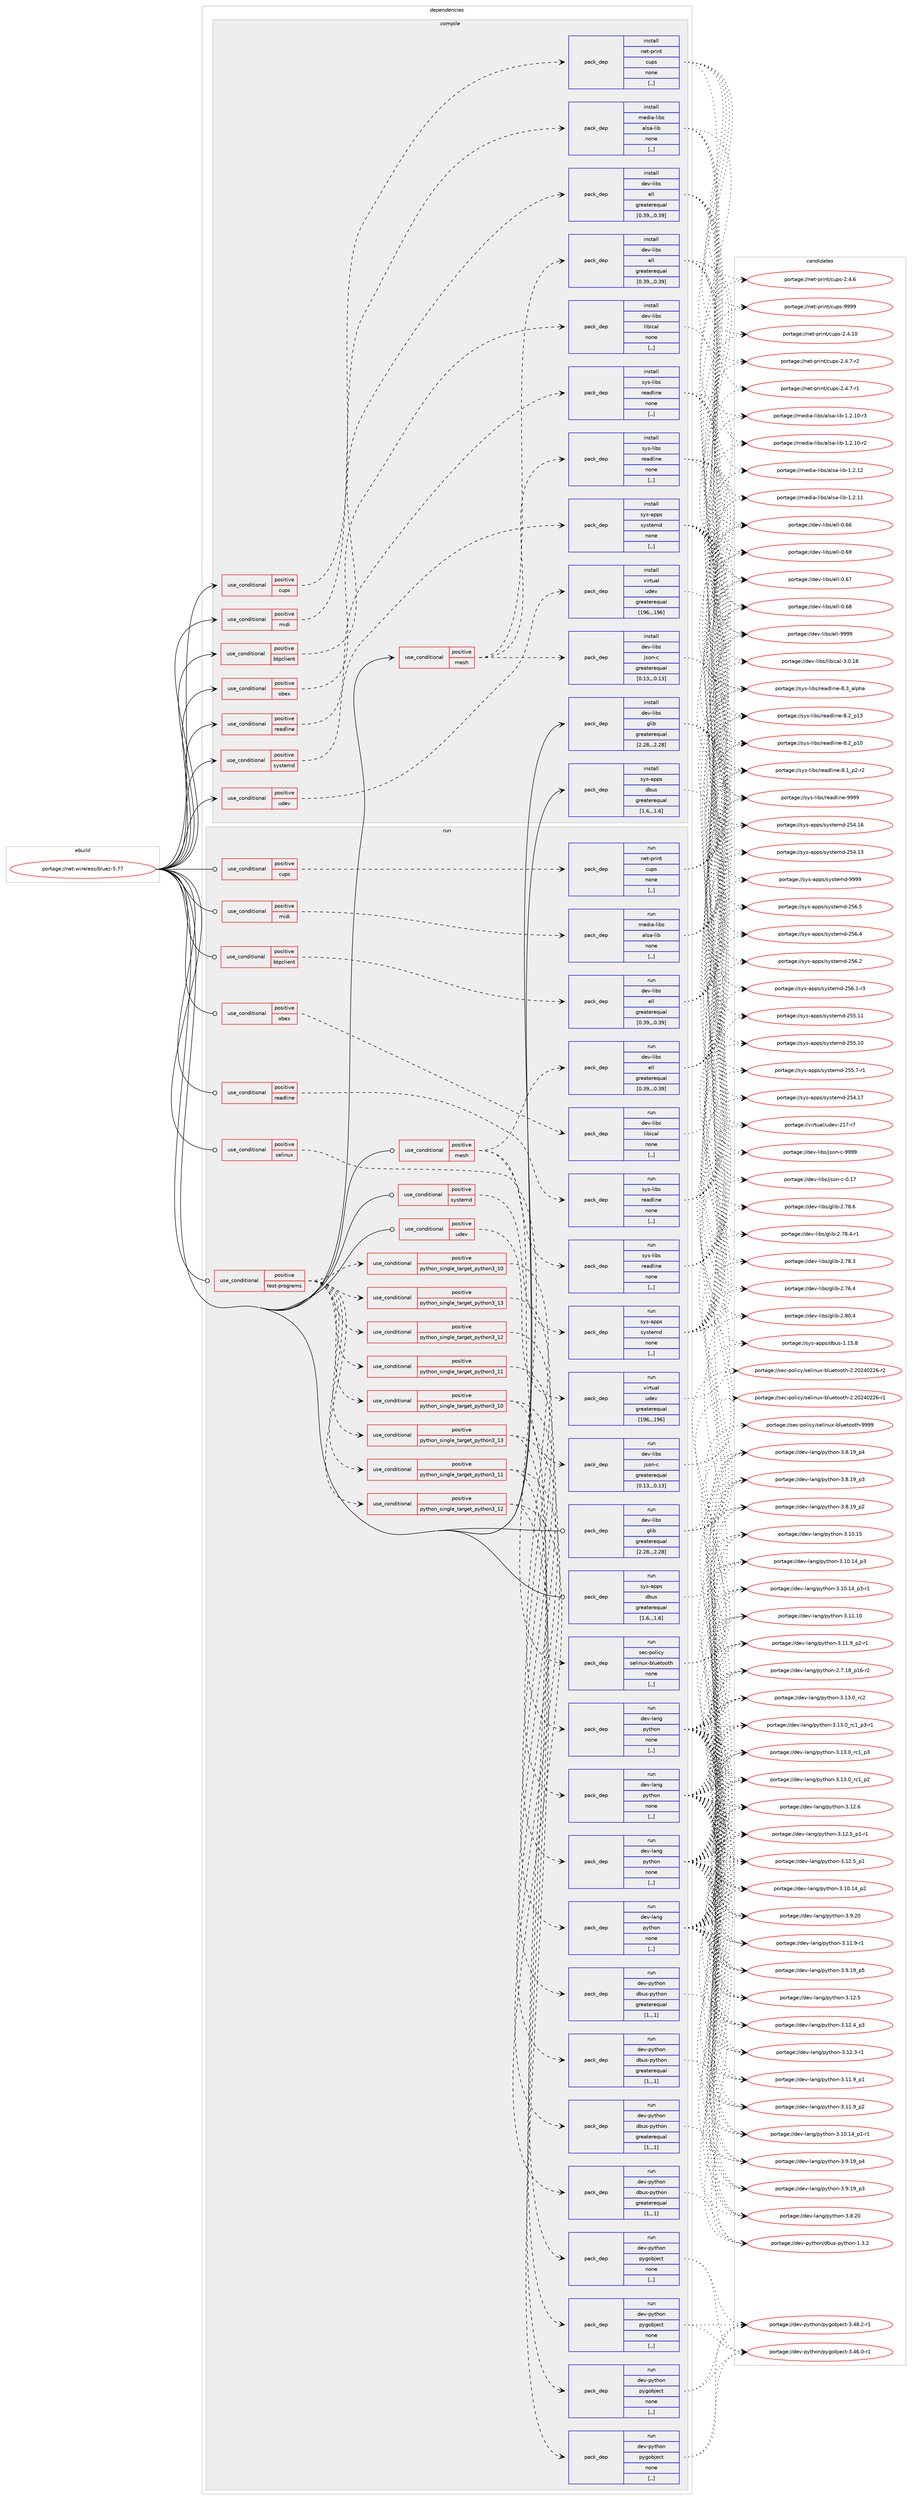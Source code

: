 digraph prolog {

# *************
# Graph options
# *************

newrank=true;
concentrate=true;
compound=true;
graph [rankdir=LR,fontname=Helvetica,fontsize=10,ranksep=1.5];#, ranksep=2.5, nodesep=0.2];
edge  [arrowhead=vee];
node  [fontname=Helvetica,fontsize=10];

# **********
# The ebuild
# **********

subgraph cluster_leftcol {
color=gray;
label=<<i>ebuild</i>>;
id [label="portage://net-wireless/bluez-5.77", color=red, width=4, href="../net-wireless/bluez-5.77.svg"];
}

# ****************
# The dependencies
# ****************

subgraph cluster_midcol {
color=gray;
label=<<i>dependencies</i>>;
subgraph cluster_compile {
fillcolor="#eeeeee";
style=filled;
label=<<i>compile</i>>;
subgraph cond236194 {
dependency897438 [label=<<TABLE BORDER="0" CELLBORDER="1" CELLSPACING="0" CELLPADDING="4"><TR><TD ROWSPAN="3" CELLPADDING="10">use_conditional</TD></TR><TR><TD>positive</TD></TR><TR><TD>btpclient</TD></TR></TABLE>>, shape=none, color=red];
subgraph pack654683 {
dependency897439 [label=<<TABLE BORDER="0" CELLBORDER="1" CELLSPACING="0" CELLPADDING="4" WIDTH="220"><TR><TD ROWSPAN="6" CELLPADDING="30">pack_dep</TD></TR><TR><TD WIDTH="110">install</TD></TR><TR><TD>dev-libs</TD></TR><TR><TD>ell</TD></TR><TR><TD>greaterequal</TD></TR><TR><TD>[0.39,,,0.39]</TD></TR></TABLE>>, shape=none, color=blue];
}
dependency897438:e -> dependency897439:w [weight=20,style="dashed",arrowhead="vee"];
}
id:e -> dependency897438:w [weight=20,style="solid",arrowhead="vee"];
subgraph cond236195 {
dependency897440 [label=<<TABLE BORDER="0" CELLBORDER="1" CELLSPACING="0" CELLPADDING="4"><TR><TD ROWSPAN="3" CELLPADDING="10">use_conditional</TD></TR><TR><TD>positive</TD></TR><TR><TD>cups</TD></TR></TABLE>>, shape=none, color=red];
subgraph pack654684 {
dependency897441 [label=<<TABLE BORDER="0" CELLBORDER="1" CELLSPACING="0" CELLPADDING="4" WIDTH="220"><TR><TD ROWSPAN="6" CELLPADDING="30">pack_dep</TD></TR><TR><TD WIDTH="110">install</TD></TR><TR><TD>net-print</TD></TR><TR><TD>cups</TD></TR><TR><TD>none</TD></TR><TR><TD>[,,]</TD></TR></TABLE>>, shape=none, color=blue];
}
dependency897440:e -> dependency897441:w [weight=20,style="dashed",arrowhead="vee"];
}
id:e -> dependency897440:w [weight=20,style="solid",arrowhead="vee"];
subgraph cond236196 {
dependency897442 [label=<<TABLE BORDER="0" CELLBORDER="1" CELLSPACING="0" CELLPADDING="4"><TR><TD ROWSPAN="3" CELLPADDING="10">use_conditional</TD></TR><TR><TD>positive</TD></TR><TR><TD>mesh</TD></TR></TABLE>>, shape=none, color=red];
subgraph pack654685 {
dependency897443 [label=<<TABLE BORDER="0" CELLBORDER="1" CELLSPACING="0" CELLPADDING="4" WIDTH="220"><TR><TD ROWSPAN="6" CELLPADDING="30">pack_dep</TD></TR><TR><TD WIDTH="110">install</TD></TR><TR><TD>dev-libs</TD></TR><TR><TD>ell</TD></TR><TR><TD>greaterequal</TD></TR><TR><TD>[0.39,,,0.39]</TD></TR></TABLE>>, shape=none, color=blue];
}
dependency897442:e -> dependency897443:w [weight=20,style="dashed",arrowhead="vee"];
subgraph pack654686 {
dependency897444 [label=<<TABLE BORDER="0" CELLBORDER="1" CELLSPACING="0" CELLPADDING="4" WIDTH="220"><TR><TD ROWSPAN="6" CELLPADDING="30">pack_dep</TD></TR><TR><TD WIDTH="110">install</TD></TR><TR><TD>dev-libs</TD></TR><TR><TD>json-c</TD></TR><TR><TD>greaterequal</TD></TR><TR><TD>[0.13,,,0.13]</TD></TR></TABLE>>, shape=none, color=blue];
}
dependency897442:e -> dependency897444:w [weight=20,style="dashed",arrowhead="vee"];
subgraph pack654687 {
dependency897445 [label=<<TABLE BORDER="0" CELLBORDER="1" CELLSPACING="0" CELLPADDING="4" WIDTH="220"><TR><TD ROWSPAN="6" CELLPADDING="30">pack_dep</TD></TR><TR><TD WIDTH="110">install</TD></TR><TR><TD>sys-libs</TD></TR><TR><TD>readline</TD></TR><TR><TD>none</TD></TR><TR><TD>[,,]</TD></TR></TABLE>>, shape=none, color=blue];
}
dependency897442:e -> dependency897445:w [weight=20,style="dashed",arrowhead="vee"];
}
id:e -> dependency897442:w [weight=20,style="solid",arrowhead="vee"];
subgraph cond236197 {
dependency897446 [label=<<TABLE BORDER="0" CELLBORDER="1" CELLSPACING="0" CELLPADDING="4"><TR><TD ROWSPAN="3" CELLPADDING="10">use_conditional</TD></TR><TR><TD>positive</TD></TR><TR><TD>midi</TD></TR></TABLE>>, shape=none, color=red];
subgraph pack654688 {
dependency897447 [label=<<TABLE BORDER="0" CELLBORDER="1" CELLSPACING="0" CELLPADDING="4" WIDTH="220"><TR><TD ROWSPAN="6" CELLPADDING="30">pack_dep</TD></TR><TR><TD WIDTH="110">install</TD></TR><TR><TD>media-libs</TD></TR><TR><TD>alsa-lib</TD></TR><TR><TD>none</TD></TR><TR><TD>[,,]</TD></TR></TABLE>>, shape=none, color=blue];
}
dependency897446:e -> dependency897447:w [weight=20,style="dashed",arrowhead="vee"];
}
id:e -> dependency897446:w [weight=20,style="solid",arrowhead="vee"];
subgraph cond236198 {
dependency897448 [label=<<TABLE BORDER="0" CELLBORDER="1" CELLSPACING="0" CELLPADDING="4"><TR><TD ROWSPAN="3" CELLPADDING="10">use_conditional</TD></TR><TR><TD>positive</TD></TR><TR><TD>obex</TD></TR></TABLE>>, shape=none, color=red];
subgraph pack654689 {
dependency897449 [label=<<TABLE BORDER="0" CELLBORDER="1" CELLSPACING="0" CELLPADDING="4" WIDTH="220"><TR><TD ROWSPAN="6" CELLPADDING="30">pack_dep</TD></TR><TR><TD WIDTH="110">install</TD></TR><TR><TD>dev-libs</TD></TR><TR><TD>libical</TD></TR><TR><TD>none</TD></TR><TR><TD>[,,]</TD></TR></TABLE>>, shape=none, color=blue];
}
dependency897448:e -> dependency897449:w [weight=20,style="dashed",arrowhead="vee"];
}
id:e -> dependency897448:w [weight=20,style="solid",arrowhead="vee"];
subgraph cond236199 {
dependency897450 [label=<<TABLE BORDER="0" CELLBORDER="1" CELLSPACING="0" CELLPADDING="4"><TR><TD ROWSPAN="3" CELLPADDING="10">use_conditional</TD></TR><TR><TD>positive</TD></TR><TR><TD>readline</TD></TR></TABLE>>, shape=none, color=red];
subgraph pack654690 {
dependency897451 [label=<<TABLE BORDER="0" CELLBORDER="1" CELLSPACING="0" CELLPADDING="4" WIDTH="220"><TR><TD ROWSPAN="6" CELLPADDING="30">pack_dep</TD></TR><TR><TD WIDTH="110">install</TD></TR><TR><TD>sys-libs</TD></TR><TR><TD>readline</TD></TR><TR><TD>none</TD></TR><TR><TD>[,,]</TD></TR></TABLE>>, shape=none, color=blue];
}
dependency897450:e -> dependency897451:w [weight=20,style="dashed",arrowhead="vee"];
}
id:e -> dependency897450:w [weight=20,style="solid",arrowhead="vee"];
subgraph cond236200 {
dependency897452 [label=<<TABLE BORDER="0" CELLBORDER="1" CELLSPACING="0" CELLPADDING="4"><TR><TD ROWSPAN="3" CELLPADDING="10">use_conditional</TD></TR><TR><TD>positive</TD></TR><TR><TD>systemd</TD></TR></TABLE>>, shape=none, color=red];
subgraph pack654691 {
dependency897453 [label=<<TABLE BORDER="0" CELLBORDER="1" CELLSPACING="0" CELLPADDING="4" WIDTH="220"><TR><TD ROWSPAN="6" CELLPADDING="30">pack_dep</TD></TR><TR><TD WIDTH="110">install</TD></TR><TR><TD>sys-apps</TD></TR><TR><TD>systemd</TD></TR><TR><TD>none</TD></TR><TR><TD>[,,]</TD></TR></TABLE>>, shape=none, color=blue];
}
dependency897452:e -> dependency897453:w [weight=20,style="dashed",arrowhead="vee"];
}
id:e -> dependency897452:w [weight=20,style="solid",arrowhead="vee"];
subgraph cond236201 {
dependency897454 [label=<<TABLE BORDER="0" CELLBORDER="1" CELLSPACING="0" CELLPADDING="4"><TR><TD ROWSPAN="3" CELLPADDING="10">use_conditional</TD></TR><TR><TD>positive</TD></TR><TR><TD>udev</TD></TR></TABLE>>, shape=none, color=red];
subgraph pack654692 {
dependency897455 [label=<<TABLE BORDER="0" CELLBORDER="1" CELLSPACING="0" CELLPADDING="4" WIDTH="220"><TR><TD ROWSPAN="6" CELLPADDING="30">pack_dep</TD></TR><TR><TD WIDTH="110">install</TD></TR><TR><TD>virtual</TD></TR><TR><TD>udev</TD></TR><TR><TD>greaterequal</TD></TR><TR><TD>[196,,,196]</TD></TR></TABLE>>, shape=none, color=blue];
}
dependency897454:e -> dependency897455:w [weight=20,style="dashed",arrowhead="vee"];
}
id:e -> dependency897454:w [weight=20,style="solid",arrowhead="vee"];
subgraph pack654693 {
dependency897456 [label=<<TABLE BORDER="0" CELLBORDER="1" CELLSPACING="0" CELLPADDING="4" WIDTH="220"><TR><TD ROWSPAN="6" CELLPADDING="30">pack_dep</TD></TR><TR><TD WIDTH="110">install</TD></TR><TR><TD>dev-libs</TD></TR><TR><TD>glib</TD></TR><TR><TD>greaterequal</TD></TR><TR><TD>[2.28,,,2.28]</TD></TR></TABLE>>, shape=none, color=blue];
}
id:e -> dependency897456:w [weight=20,style="solid",arrowhead="vee"];
subgraph pack654694 {
dependency897457 [label=<<TABLE BORDER="0" CELLBORDER="1" CELLSPACING="0" CELLPADDING="4" WIDTH="220"><TR><TD ROWSPAN="6" CELLPADDING="30">pack_dep</TD></TR><TR><TD WIDTH="110">install</TD></TR><TR><TD>sys-apps</TD></TR><TR><TD>dbus</TD></TR><TR><TD>greaterequal</TD></TR><TR><TD>[1.6,,,1.6]</TD></TR></TABLE>>, shape=none, color=blue];
}
id:e -> dependency897457:w [weight=20,style="solid",arrowhead="vee"];
}
subgraph cluster_compileandrun {
fillcolor="#eeeeee";
style=filled;
label=<<i>compile and run</i>>;
}
subgraph cluster_run {
fillcolor="#eeeeee";
style=filled;
label=<<i>run</i>>;
subgraph cond236202 {
dependency897458 [label=<<TABLE BORDER="0" CELLBORDER="1" CELLSPACING="0" CELLPADDING="4"><TR><TD ROWSPAN="3" CELLPADDING="10">use_conditional</TD></TR><TR><TD>positive</TD></TR><TR><TD>btpclient</TD></TR></TABLE>>, shape=none, color=red];
subgraph pack654695 {
dependency897459 [label=<<TABLE BORDER="0" CELLBORDER="1" CELLSPACING="0" CELLPADDING="4" WIDTH="220"><TR><TD ROWSPAN="6" CELLPADDING="30">pack_dep</TD></TR><TR><TD WIDTH="110">run</TD></TR><TR><TD>dev-libs</TD></TR><TR><TD>ell</TD></TR><TR><TD>greaterequal</TD></TR><TR><TD>[0.39,,,0.39]</TD></TR></TABLE>>, shape=none, color=blue];
}
dependency897458:e -> dependency897459:w [weight=20,style="dashed",arrowhead="vee"];
}
id:e -> dependency897458:w [weight=20,style="solid",arrowhead="odot"];
subgraph cond236203 {
dependency897460 [label=<<TABLE BORDER="0" CELLBORDER="1" CELLSPACING="0" CELLPADDING="4"><TR><TD ROWSPAN="3" CELLPADDING="10">use_conditional</TD></TR><TR><TD>positive</TD></TR><TR><TD>cups</TD></TR></TABLE>>, shape=none, color=red];
subgraph pack654696 {
dependency897461 [label=<<TABLE BORDER="0" CELLBORDER="1" CELLSPACING="0" CELLPADDING="4" WIDTH="220"><TR><TD ROWSPAN="6" CELLPADDING="30">pack_dep</TD></TR><TR><TD WIDTH="110">run</TD></TR><TR><TD>net-print</TD></TR><TR><TD>cups</TD></TR><TR><TD>none</TD></TR><TR><TD>[,,]</TD></TR></TABLE>>, shape=none, color=blue];
}
dependency897460:e -> dependency897461:w [weight=20,style="dashed",arrowhead="vee"];
}
id:e -> dependency897460:w [weight=20,style="solid",arrowhead="odot"];
subgraph cond236204 {
dependency897462 [label=<<TABLE BORDER="0" CELLBORDER="1" CELLSPACING="0" CELLPADDING="4"><TR><TD ROWSPAN="3" CELLPADDING="10">use_conditional</TD></TR><TR><TD>positive</TD></TR><TR><TD>mesh</TD></TR></TABLE>>, shape=none, color=red];
subgraph pack654697 {
dependency897463 [label=<<TABLE BORDER="0" CELLBORDER="1" CELLSPACING="0" CELLPADDING="4" WIDTH="220"><TR><TD ROWSPAN="6" CELLPADDING="30">pack_dep</TD></TR><TR><TD WIDTH="110">run</TD></TR><TR><TD>dev-libs</TD></TR><TR><TD>ell</TD></TR><TR><TD>greaterequal</TD></TR><TR><TD>[0.39,,,0.39]</TD></TR></TABLE>>, shape=none, color=blue];
}
dependency897462:e -> dependency897463:w [weight=20,style="dashed",arrowhead="vee"];
subgraph pack654698 {
dependency897464 [label=<<TABLE BORDER="0" CELLBORDER="1" CELLSPACING="0" CELLPADDING="4" WIDTH="220"><TR><TD ROWSPAN="6" CELLPADDING="30">pack_dep</TD></TR><TR><TD WIDTH="110">run</TD></TR><TR><TD>dev-libs</TD></TR><TR><TD>json-c</TD></TR><TR><TD>greaterequal</TD></TR><TR><TD>[0.13,,,0.13]</TD></TR></TABLE>>, shape=none, color=blue];
}
dependency897462:e -> dependency897464:w [weight=20,style="dashed",arrowhead="vee"];
subgraph pack654699 {
dependency897465 [label=<<TABLE BORDER="0" CELLBORDER="1" CELLSPACING="0" CELLPADDING="4" WIDTH="220"><TR><TD ROWSPAN="6" CELLPADDING="30">pack_dep</TD></TR><TR><TD WIDTH="110">run</TD></TR><TR><TD>sys-libs</TD></TR><TR><TD>readline</TD></TR><TR><TD>none</TD></TR><TR><TD>[,,]</TD></TR></TABLE>>, shape=none, color=blue];
}
dependency897462:e -> dependency897465:w [weight=20,style="dashed",arrowhead="vee"];
}
id:e -> dependency897462:w [weight=20,style="solid",arrowhead="odot"];
subgraph cond236205 {
dependency897466 [label=<<TABLE BORDER="0" CELLBORDER="1" CELLSPACING="0" CELLPADDING="4"><TR><TD ROWSPAN="3" CELLPADDING="10">use_conditional</TD></TR><TR><TD>positive</TD></TR><TR><TD>midi</TD></TR></TABLE>>, shape=none, color=red];
subgraph pack654700 {
dependency897467 [label=<<TABLE BORDER="0" CELLBORDER="1" CELLSPACING="0" CELLPADDING="4" WIDTH="220"><TR><TD ROWSPAN="6" CELLPADDING="30">pack_dep</TD></TR><TR><TD WIDTH="110">run</TD></TR><TR><TD>media-libs</TD></TR><TR><TD>alsa-lib</TD></TR><TR><TD>none</TD></TR><TR><TD>[,,]</TD></TR></TABLE>>, shape=none, color=blue];
}
dependency897466:e -> dependency897467:w [weight=20,style="dashed",arrowhead="vee"];
}
id:e -> dependency897466:w [weight=20,style="solid",arrowhead="odot"];
subgraph cond236206 {
dependency897468 [label=<<TABLE BORDER="0" CELLBORDER="1" CELLSPACING="0" CELLPADDING="4"><TR><TD ROWSPAN="3" CELLPADDING="10">use_conditional</TD></TR><TR><TD>positive</TD></TR><TR><TD>obex</TD></TR></TABLE>>, shape=none, color=red];
subgraph pack654701 {
dependency897469 [label=<<TABLE BORDER="0" CELLBORDER="1" CELLSPACING="0" CELLPADDING="4" WIDTH="220"><TR><TD ROWSPAN="6" CELLPADDING="30">pack_dep</TD></TR><TR><TD WIDTH="110">run</TD></TR><TR><TD>dev-libs</TD></TR><TR><TD>libical</TD></TR><TR><TD>none</TD></TR><TR><TD>[,,]</TD></TR></TABLE>>, shape=none, color=blue];
}
dependency897468:e -> dependency897469:w [weight=20,style="dashed",arrowhead="vee"];
}
id:e -> dependency897468:w [weight=20,style="solid",arrowhead="odot"];
subgraph cond236207 {
dependency897470 [label=<<TABLE BORDER="0" CELLBORDER="1" CELLSPACING="0" CELLPADDING="4"><TR><TD ROWSPAN="3" CELLPADDING="10">use_conditional</TD></TR><TR><TD>positive</TD></TR><TR><TD>readline</TD></TR></TABLE>>, shape=none, color=red];
subgraph pack654702 {
dependency897471 [label=<<TABLE BORDER="0" CELLBORDER="1" CELLSPACING="0" CELLPADDING="4" WIDTH="220"><TR><TD ROWSPAN="6" CELLPADDING="30">pack_dep</TD></TR><TR><TD WIDTH="110">run</TD></TR><TR><TD>sys-libs</TD></TR><TR><TD>readline</TD></TR><TR><TD>none</TD></TR><TR><TD>[,,]</TD></TR></TABLE>>, shape=none, color=blue];
}
dependency897470:e -> dependency897471:w [weight=20,style="dashed",arrowhead="vee"];
}
id:e -> dependency897470:w [weight=20,style="solid",arrowhead="odot"];
subgraph cond236208 {
dependency897472 [label=<<TABLE BORDER="0" CELLBORDER="1" CELLSPACING="0" CELLPADDING="4"><TR><TD ROWSPAN="3" CELLPADDING="10">use_conditional</TD></TR><TR><TD>positive</TD></TR><TR><TD>selinux</TD></TR></TABLE>>, shape=none, color=red];
subgraph pack654703 {
dependency897473 [label=<<TABLE BORDER="0" CELLBORDER="1" CELLSPACING="0" CELLPADDING="4" WIDTH="220"><TR><TD ROWSPAN="6" CELLPADDING="30">pack_dep</TD></TR><TR><TD WIDTH="110">run</TD></TR><TR><TD>sec-policy</TD></TR><TR><TD>selinux-bluetooth</TD></TR><TR><TD>none</TD></TR><TR><TD>[,,]</TD></TR></TABLE>>, shape=none, color=blue];
}
dependency897472:e -> dependency897473:w [weight=20,style="dashed",arrowhead="vee"];
}
id:e -> dependency897472:w [weight=20,style="solid",arrowhead="odot"];
subgraph cond236209 {
dependency897474 [label=<<TABLE BORDER="0" CELLBORDER="1" CELLSPACING="0" CELLPADDING="4"><TR><TD ROWSPAN="3" CELLPADDING="10">use_conditional</TD></TR><TR><TD>positive</TD></TR><TR><TD>systemd</TD></TR></TABLE>>, shape=none, color=red];
subgraph pack654704 {
dependency897475 [label=<<TABLE BORDER="0" CELLBORDER="1" CELLSPACING="0" CELLPADDING="4" WIDTH="220"><TR><TD ROWSPAN="6" CELLPADDING="30">pack_dep</TD></TR><TR><TD WIDTH="110">run</TD></TR><TR><TD>sys-apps</TD></TR><TR><TD>systemd</TD></TR><TR><TD>none</TD></TR><TR><TD>[,,]</TD></TR></TABLE>>, shape=none, color=blue];
}
dependency897474:e -> dependency897475:w [weight=20,style="dashed",arrowhead="vee"];
}
id:e -> dependency897474:w [weight=20,style="solid",arrowhead="odot"];
subgraph cond236210 {
dependency897476 [label=<<TABLE BORDER="0" CELLBORDER="1" CELLSPACING="0" CELLPADDING="4"><TR><TD ROWSPAN="3" CELLPADDING="10">use_conditional</TD></TR><TR><TD>positive</TD></TR><TR><TD>test-programs</TD></TR></TABLE>>, shape=none, color=red];
subgraph cond236211 {
dependency897477 [label=<<TABLE BORDER="0" CELLBORDER="1" CELLSPACING="0" CELLPADDING="4"><TR><TD ROWSPAN="3" CELLPADDING="10">use_conditional</TD></TR><TR><TD>positive</TD></TR><TR><TD>python_single_target_python3_10</TD></TR></TABLE>>, shape=none, color=red];
subgraph pack654705 {
dependency897478 [label=<<TABLE BORDER="0" CELLBORDER="1" CELLSPACING="0" CELLPADDING="4" WIDTH="220"><TR><TD ROWSPAN="6" CELLPADDING="30">pack_dep</TD></TR><TR><TD WIDTH="110">run</TD></TR><TR><TD>dev-lang</TD></TR><TR><TD>python</TD></TR><TR><TD>none</TD></TR><TR><TD>[,,]</TD></TR></TABLE>>, shape=none, color=blue];
}
dependency897477:e -> dependency897478:w [weight=20,style="dashed",arrowhead="vee"];
}
dependency897476:e -> dependency897477:w [weight=20,style="dashed",arrowhead="vee"];
subgraph cond236212 {
dependency897479 [label=<<TABLE BORDER="0" CELLBORDER="1" CELLSPACING="0" CELLPADDING="4"><TR><TD ROWSPAN="3" CELLPADDING="10">use_conditional</TD></TR><TR><TD>positive</TD></TR><TR><TD>python_single_target_python3_11</TD></TR></TABLE>>, shape=none, color=red];
subgraph pack654706 {
dependency897480 [label=<<TABLE BORDER="0" CELLBORDER="1" CELLSPACING="0" CELLPADDING="4" WIDTH="220"><TR><TD ROWSPAN="6" CELLPADDING="30">pack_dep</TD></TR><TR><TD WIDTH="110">run</TD></TR><TR><TD>dev-lang</TD></TR><TR><TD>python</TD></TR><TR><TD>none</TD></TR><TR><TD>[,,]</TD></TR></TABLE>>, shape=none, color=blue];
}
dependency897479:e -> dependency897480:w [weight=20,style="dashed",arrowhead="vee"];
}
dependency897476:e -> dependency897479:w [weight=20,style="dashed",arrowhead="vee"];
subgraph cond236213 {
dependency897481 [label=<<TABLE BORDER="0" CELLBORDER="1" CELLSPACING="0" CELLPADDING="4"><TR><TD ROWSPAN="3" CELLPADDING="10">use_conditional</TD></TR><TR><TD>positive</TD></TR><TR><TD>python_single_target_python3_12</TD></TR></TABLE>>, shape=none, color=red];
subgraph pack654707 {
dependency897482 [label=<<TABLE BORDER="0" CELLBORDER="1" CELLSPACING="0" CELLPADDING="4" WIDTH="220"><TR><TD ROWSPAN="6" CELLPADDING="30">pack_dep</TD></TR><TR><TD WIDTH="110">run</TD></TR><TR><TD>dev-lang</TD></TR><TR><TD>python</TD></TR><TR><TD>none</TD></TR><TR><TD>[,,]</TD></TR></TABLE>>, shape=none, color=blue];
}
dependency897481:e -> dependency897482:w [weight=20,style="dashed",arrowhead="vee"];
}
dependency897476:e -> dependency897481:w [weight=20,style="dashed",arrowhead="vee"];
subgraph cond236214 {
dependency897483 [label=<<TABLE BORDER="0" CELLBORDER="1" CELLSPACING="0" CELLPADDING="4"><TR><TD ROWSPAN="3" CELLPADDING="10">use_conditional</TD></TR><TR><TD>positive</TD></TR><TR><TD>python_single_target_python3_13</TD></TR></TABLE>>, shape=none, color=red];
subgraph pack654708 {
dependency897484 [label=<<TABLE BORDER="0" CELLBORDER="1" CELLSPACING="0" CELLPADDING="4" WIDTH="220"><TR><TD ROWSPAN="6" CELLPADDING="30">pack_dep</TD></TR><TR><TD WIDTH="110">run</TD></TR><TR><TD>dev-lang</TD></TR><TR><TD>python</TD></TR><TR><TD>none</TD></TR><TR><TD>[,,]</TD></TR></TABLE>>, shape=none, color=blue];
}
dependency897483:e -> dependency897484:w [weight=20,style="dashed",arrowhead="vee"];
}
dependency897476:e -> dependency897483:w [weight=20,style="dashed",arrowhead="vee"];
subgraph cond236215 {
dependency897485 [label=<<TABLE BORDER="0" CELLBORDER="1" CELLSPACING="0" CELLPADDING="4"><TR><TD ROWSPAN="3" CELLPADDING="10">use_conditional</TD></TR><TR><TD>positive</TD></TR><TR><TD>python_single_target_python3_10</TD></TR></TABLE>>, shape=none, color=red];
subgraph pack654709 {
dependency897486 [label=<<TABLE BORDER="0" CELLBORDER="1" CELLSPACING="0" CELLPADDING="4" WIDTH="220"><TR><TD ROWSPAN="6" CELLPADDING="30">pack_dep</TD></TR><TR><TD WIDTH="110">run</TD></TR><TR><TD>dev-python</TD></TR><TR><TD>dbus-python</TD></TR><TR><TD>greaterequal</TD></TR><TR><TD>[1,,,1]</TD></TR></TABLE>>, shape=none, color=blue];
}
dependency897485:e -> dependency897486:w [weight=20,style="dashed",arrowhead="vee"];
subgraph pack654710 {
dependency897487 [label=<<TABLE BORDER="0" CELLBORDER="1" CELLSPACING="0" CELLPADDING="4" WIDTH="220"><TR><TD ROWSPAN="6" CELLPADDING="30">pack_dep</TD></TR><TR><TD WIDTH="110">run</TD></TR><TR><TD>dev-python</TD></TR><TR><TD>pygobject</TD></TR><TR><TD>none</TD></TR><TR><TD>[,,]</TD></TR></TABLE>>, shape=none, color=blue];
}
dependency897485:e -> dependency897487:w [weight=20,style="dashed",arrowhead="vee"];
}
dependency897476:e -> dependency897485:w [weight=20,style="dashed",arrowhead="vee"];
subgraph cond236216 {
dependency897488 [label=<<TABLE BORDER="0" CELLBORDER="1" CELLSPACING="0" CELLPADDING="4"><TR><TD ROWSPAN="3" CELLPADDING="10">use_conditional</TD></TR><TR><TD>positive</TD></TR><TR><TD>python_single_target_python3_11</TD></TR></TABLE>>, shape=none, color=red];
subgraph pack654711 {
dependency897489 [label=<<TABLE BORDER="0" CELLBORDER="1" CELLSPACING="0" CELLPADDING="4" WIDTH="220"><TR><TD ROWSPAN="6" CELLPADDING="30">pack_dep</TD></TR><TR><TD WIDTH="110">run</TD></TR><TR><TD>dev-python</TD></TR><TR><TD>dbus-python</TD></TR><TR><TD>greaterequal</TD></TR><TR><TD>[1,,,1]</TD></TR></TABLE>>, shape=none, color=blue];
}
dependency897488:e -> dependency897489:w [weight=20,style="dashed",arrowhead="vee"];
subgraph pack654712 {
dependency897490 [label=<<TABLE BORDER="0" CELLBORDER="1" CELLSPACING="0" CELLPADDING="4" WIDTH="220"><TR><TD ROWSPAN="6" CELLPADDING="30">pack_dep</TD></TR><TR><TD WIDTH="110">run</TD></TR><TR><TD>dev-python</TD></TR><TR><TD>pygobject</TD></TR><TR><TD>none</TD></TR><TR><TD>[,,]</TD></TR></TABLE>>, shape=none, color=blue];
}
dependency897488:e -> dependency897490:w [weight=20,style="dashed",arrowhead="vee"];
}
dependency897476:e -> dependency897488:w [weight=20,style="dashed",arrowhead="vee"];
subgraph cond236217 {
dependency897491 [label=<<TABLE BORDER="0" CELLBORDER="1" CELLSPACING="0" CELLPADDING="4"><TR><TD ROWSPAN="3" CELLPADDING="10">use_conditional</TD></TR><TR><TD>positive</TD></TR><TR><TD>python_single_target_python3_12</TD></TR></TABLE>>, shape=none, color=red];
subgraph pack654713 {
dependency897492 [label=<<TABLE BORDER="0" CELLBORDER="1" CELLSPACING="0" CELLPADDING="4" WIDTH="220"><TR><TD ROWSPAN="6" CELLPADDING="30">pack_dep</TD></TR><TR><TD WIDTH="110">run</TD></TR><TR><TD>dev-python</TD></TR><TR><TD>dbus-python</TD></TR><TR><TD>greaterequal</TD></TR><TR><TD>[1,,,1]</TD></TR></TABLE>>, shape=none, color=blue];
}
dependency897491:e -> dependency897492:w [weight=20,style="dashed",arrowhead="vee"];
subgraph pack654714 {
dependency897493 [label=<<TABLE BORDER="0" CELLBORDER="1" CELLSPACING="0" CELLPADDING="4" WIDTH="220"><TR><TD ROWSPAN="6" CELLPADDING="30">pack_dep</TD></TR><TR><TD WIDTH="110">run</TD></TR><TR><TD>dev-python</TD></TR><TR><TD>pygobject</TD></TR><TR><TD>none</TD></TR><TR><TD>[,,]</TD></TR></TABLE>>, shape=none, color=blue];
}
dependency897491:e -> dependency897493:w [weight=20,style="dashed",arrowhead="vee"];
}
dependency897476:e -> dependency897491:w [weight=20,style="dashed",arrowhead="vee"];
subgraph cond236218 {
dependency897494 [label=<<TABLE BORDER="0" CELLBORDER="1" CELLSPACING="0" CELLPADDING="4"><TR><TD ROWSPAN="3" CELLPADDING="10">use_conditional</TD></TR><TR><TD>positive</TD></TR><TR><TD>python_single_target_python3_13</TD></TR></TABLE>>, shape=none, color=red];
subgraph pack654715 {
dependency897495 [label=<<TABLE BORDER="0" CELLBORDER="1" CELLSPACING="0" CELLPADDING="4" WIDTH="220"><TR><TD ROWSPAN="6" CELLPADDING="30">pack_dep</TD></TR><TR><TD WIDTH="110">run</TD></TR><TR><TD>dev-python</TD></TR><TR><TD>dbus-python</TD></TR><TR><TD>greaterequal</TD></TR><TR><TD>[1,,,1]</TD></TR></TABLE>>, shape=none, color=blue];
}
dependency897494:e -> dependency897495:w [weight=20,style="dashed",arrowhead="vee"];
subgraph pack654716 {
dependency897496 [label=<<TABLE BORDER="0" CELLBORDER="1" CELLSPACING="0" CELLPADDING="4" WIDTH="220"><TR><TD ROWSPAN="6" CELLPADDING="30">pack_dep</TD></TR><TR><TD WIDTH="110">run</TD></TR><TR><TD>dev-python</TD></TR><TR><TD>pygobject</TD></TR><TR><TD>none</TD></TR><TR><TD>[,,]</TD></TR></TABLE>>, shape=none, color=blue];
}
dependency897494:e -> dependency897496:w [weight=20,style="dashed",arrowhead="vee"];
}
dependency897476:e -> dependency897494:w [weight=20,style="dashed",arrowhead="vee"];
}
id:e -> dependency897476:w [weight=20,style="solid",arrowhead="odot"];
subgraph cond236219 {
dependency897497 [label=<<TABLE BORDER="0" CELLBORDER="1" CELLSPACING="0" CELLPADDING="4"><TR><TD ROWSPAN="3" CELLPADDING="10">use_conditional</TD></TR><TR><TD>positive</TD></TR><TR><TD>udev</TD></TR></TABLE>>, shape=none, color=red];
subgraph pack654717 {
dependency897498 [label=<<TABLE BORDER="0" CELLBORDER="1" CELLSPACING="0" CELLPADDING="4" WIDTH="220"><TR><TD ROWSPAN="6" CELLPADDING="30">pack_dep</TD></TR><TR><TD WIDTH="110">run</TD></TR><TR><TD>virtual</TD></TR><TR><TD>udev</TD></TR><TR><TD>greaterequal</TD></TR><TR><TD>[196,,,196]</TD></TR></TABLE>>, shape=none, color=blue];
}
dependency897497:e -> dependency897498:w [weight=20,style="dashed",arrowhead="vee"];
}
id:e -> dependency897497:w [weight=20,style="solid",arrowhead="odot"];
subgraph pack654718 {
dependency897499 [label=<<TABLE BORDER="0" CELLBORDER="1" CELLSPACING="0" CELLPADDING="4" WIDTH="220"><TR><TD ROWSPAN="6" CELLPADDING="30">pack_dep</TD></TR><TR><TD WIDTH="110">run</TD></TR><TR><TD>dev-libs</TD></TR><TR><TD>glib</TD></TR><TR><TD>greaterequal</TD></TR><TR><TD>[2.28,,,2.28]</TD></TR></TABLE>>, shape=none, color=blue];
}
id:e -> dependency897499:w [weight=20,style="solid",arrowhead="odot"];
subgraph pack654719 {
dependency897500 [label=<<TABLE BORDER="0" CELLBORDER="1" CELLSPACING="0" CELLPADDING="4" WIDTH="220"><TR><TD ROWSPAN="6" CELLPADDING="30">pack_dep</TD></TR><TR><TD WIDTH="110">run</TD></TR><TR><TD>sys-apps</TD></TR><TR><TD>dbus</TD></TR><TR><TD>greaterequal</TD></TR><TR><TD>[1.6,,,1.6]</TD></TR></TABLE>>, shape=none, color=blue];
}
id:e -> dependency897500:w [weight=20,style="solid",arrowhead="odot"];
}
}

# **************
# The candidates
# **************

subgraph cluster_choices {
rank=same;
color=gray;
label=<<i>candidates</i>>;

subgraph choice654683 {
color=black;
nodesep=1;
choice1001011184510810598115471011081084557575757 [label="portage://dev-libs/ell-9999", color=red, width=4,href="../dev-libs/ell-9999.svg"];
choice1001011184510810598115471011081084548465457 [label="portage://dev-libs/ell-0.69", color=red, width=4,href="../dev-libs/ell-0.69.svg"];
choice1001011184510810598115471011081084548465456 [label="portage://dev-libs/ell-0.68", color=red, width=4,href="../dev-libs/ell-0.68.svg"];
choice1001011184510810598115471011081084548465455 [label="portage://dev-libs/ell-0.67", color=red, width=4,href="../dev-libs/ell-0.67.svg"];
choice1001011184510810598115471011081084548465454 [label="portage://dev-libs/ell-0.66", color=red, width=4,href="../dev-libs/ell-0.66.svg"];
dependency897439:e -> choice1001011184510810598115471011081084557575757:w [style=dotted,weight="100"];
dependency897439:e -> choice1001011184510810598115471011081084548465457:w [style=dotted,weight="100"];
dependency897439:e -> choice1001011184510810598115471011081084548465456:w [style=dotted,weight="100"];
dependency897439:e -> choice1001011184510810598115471011081084548465455:w [style=dotted,weight="100"];
dependency897439:e -> choice1001011184510810598115471011081084548465454:w [style=dotted,weight="100"];
}
subgraph choice654684 {
color=black;
nodesep=1;
choice1101011164511211410511011647991171121154557575757 [label="portage://net-print/cups-9999", color=red, width=4,href="../net-print/cups-9999.svg"];
choice11010111645112114105110116479911711211545504652464948 [label="portage://net-print/cups-2.4.10", color=red, width=4,href="../net-print/cups-2.4.10.svg"];
choice1101011164511211410511011647991171121154550465246554511450 [label="portage://net-print/cups-2.4.7-r2", color=red, width=4,href="../net-print/cups-2.4.7-r2.svg"];
choice1101011164511211410511011647991171121154550465246554511449 [label="portage://net-print/cups-2.4.7-r1", color=red, width=4,href="../net-print/cups-2.4.7-r1.svg"];
choice110101116451121141051101164799117112115455046524654 [label="portage://net-print/cups-2.4.6", color=red, width=4,href="../net-print/cups-2.4.6.svg"];
dependency897441:e -> choice1101011164511211410511011647991171121154557575757:w [style=dotted,weight="100"];
dependency897441:e -> choice11010111645112114105110116479911711211545504652464948:w [style=dotted,weight="100"];
dependency897441:e -> choice1101011164511211410511011647991171121154550465246554511450:w [style=dotted,weight="100"];
dependency897441:e -> choice1101011164511211410511011647991171121154550465246554511449:w [style=dotted,weight="100"];
dependency897441:e -> choice110101116451121141051101164799117112115455046524654:w [style=dotted,weight="100"];
}
subgraph choice654685 {
color=black;
nodesep=1;
choice1001011184510810598115471011081084557575757 [label="portage://dev-libs/ell-9999", color=red, width=4,href="../dev-libs/ell-9999.svg"];
choice1001011184510810598115471011081084548465457 [label="portage://dev-libs/ell-0.69", color=red, width=4,href="../dev-libs/ell-0.69.svg"];
choice1001011184510810598115471011081084548465456 [label="portage://dev-libs/ell-0.68", color=red, width=4,href="../dev-libs/ell-0.68.svg"];
choice1001011184510810598115471011081084548465455 [label="portage://dev-libs/ell-0.67", color=red, width=4,href="../dev-libs/ell-0.67.svg"];
choice1001011184510810598115471011081084548465454 [label="portage://dev-libs/ell-0.66", color=red, width=4,href="../dev-libs/ell-0.66.svg"];
dependency897443:e -> choice1001011184510810598115471011081084557575757:w [style=dotted,weight="100"];
dependency897443:e -> choice1001011184510810598115471011081084548465457:w [style=dotted,weight="100"];
dependency897443:e -> choice1001011184510810598115471011081084548465456:w [style=dotted,weight="100"];
dependency897443:e -> choice1001011184510810598115471011081084548465455:w [style=dotted,weight="100"];
dependency897443:e -> choice1001011184510810598115471011081084548465454:w [style=dotted,weight="100"];
}
subgraph choice654686 {
color=black;
nodesep=1;
choice10010111845108105981154710611511111045994557575757 [label="portage://dev-libs/json-c-9999", color=red, width=4,href="../dev-libs/json-c-9999.svg"];
choice10010111845108105981154710611511111045994548464955 [label="portage://dev-libs/json-c-0.17", color=red, width=4,href="../dev-libs/json-c-0.17.svg"];
dependency897444:e -> choice10010111845108105981154710611511111045994557575757:w [style=dotted,weight="100"];
dependency897444:e -> choice10010111845108105981154710611511111045994548464955:w [style=dotted,weight="100"];
}
subgraph choice654687 {
color=black;
nodesep=1;
choice115121115451081059811547114101971001081051101014557575757 [label="portage://sys-libs/readline-9999", color=red, width=4,href="../sys-libs/readline-9999.svg"];
choice1151211154510810598115471141019710010810511010145564651959710811210497 [label="portage://sys-libs/readline-8.3_alpha", color=red, width=4,href="../sys-libs/readline-8.3_alpha.svg"];
choice1151211154510810598115471141019710010810511010145564650951124951 [label="portage://sys-libs/readline-8.2_p13", color=red, width=4,href="../sys-libs/readline-8.2_p13.svg"];
choice1151211154510810598115471141019710010810511010145564650951124948 [label="portage://sys-libs/readline-8.2_p10", color=red, width=4,href="../sys-libs/readline-8.2_p10.svg"];
choice115121115451081059811547114101971001081051101014556464995112504511450 [label="portage://sys-libs/readline-8.1_p2-r2", color=red, width=4,href="../sys-libs/readline-8.1_p2-r2.svg"];
dependency897445:e -> choice115121115451081059811547114101971001081051101014557575757:w [style=dotted,weight="100"];
dependency897445:e -> choice1151211154510810598115471141019710010810511010145564651959710811210497:w [style=dotted,weight="100"];
dependency897445:e -> choice1151211154510810598115471141019710010810511010145564650951124951:w [style=dotted,weight="100"];
dependency897445:e -> choice1151211154510810598115471141019710010810511010145564650951124948:w [style=dotted,weight="100"];
dependency897445:e -> choice115121115451081059811547114101971001081051101014556464995112504511450:w [style=dotted,weight="100"];
}
subgraph choice654688 {
color=black;
nodesep=1;
choice109101100105974510810598115479710811597451081059845494650464950 [label="portage://media-libs/alsa-lib-1.2.12", color=red, width=4,href="../media-libs/alsa-lib-1.2.12.svg"];
choice109101100105974510810598115479710811597451081059845494650464949 [label="portage://media-libs/alsa-lib-1.2.11", color=red, width=4,href="../media-libs/alsa-lib-1.2.11.svg"];
choice1091011001059745108105981154797108115974510810598454946504649484511451 [label="portage://media-libs/alsa-lib-1.2.10-r3", color=red, width=4,href="../media-libs/alsa-lib-1.2.10-r3.svg"];
choice1091011001059745108105981154797108115974510810598454946504649484511450 [label="portage://media-libs/alsa-lib-1.2.10-r2", color=red, width=4,href="../media-libs/alsa-lib-1.2.10-r2.svg"];
dependency897447:e -> choice109101100105974510810598115479710811597451081059845494650464950:w [style=dotted,weight="100"];
dependency897447:e -> choice109101100105974510810598115479710811597451081059845494650464949:w [style=dotted,weight="100"];
dependency897447:e -> choice1091011001059745108105981154797108115974510810598454946504649484511451:w [style=dotted,weight="100"];
dependency897447:e -> choice1091011001059745108105981154797108115974510810598454946504649484511450:w [style=dotted,weight="100"];
}
subgraph choice654689 {
color=black;
nodesep=1;
choice10010111845108105981154710810598105999710845514648464956 [label="portage://dev-libs/libical-3.0.18", color=red, width=4,href="../dev-libs/libical-3.0.18.svg"];
dependency897449:e -> choice10010111845108105981154710810598105999710845514648464956:w [style=dotted,weight="100"];
}
subgraph choice654690 {
color=black;
nodesep=1;
choice115121115451081059811547114101971001081051101014557575757 [label="portage://sys-libs/readline-9999", color=red, width=4,href="../sys-libs/readline-9999.svg"];
choice1151211154510810598115471141019710010810511010145564651959710811210497 [label="portage://sys-libs/readline-8.3_alpha", color=red, width=4,href="../sys-libs/readline-8.3_alpha.svg"];
choice1151211154510810598115471141019710010810511010145564650951124951 [label="portage://sys-libs/readline-8.2_p13", color=red, width=4,href="../sys-libs/readline-8.2_p13.svg"];
choice1151211154510810598115471141019710010810511010145564650951124948 [label="portage://sys-libs/readline-8.2_p10", color=red, width=4,href="../sys-libs/readline-8.2_p10.svg"];
choice115121115451081059811547114101971001081051101014556464995112504511450 [label="portage://sys-libs/readline-8.1_p2-r2", color=red, width=4,href="../sys-libs/readline-8.1_p2-r2.svg"];
dependency897451:e -> choice115121115451081059811547114101971001081051101014557575757:w [style=dotted,weight="100"];
dependency897451:e -> choice1151211154510810598115471141019710010810511010145564651959710811210497:w [style=dotted,weight="100"];
dependency897451:e -> choice1151211154510810598115471141019710010810511010145564650951124951:w [style=dotted,weight="100"];
dependency897451:e -> choice1151211154510810598115471141019710010810511010145564650951124948:w [style=dotted,weight="100"];
dependency897451:e -> choice115121115451081059811547114101971001081051101014556464995112504511450:w [style=dotted,weight="100"];
}
subgraph choice654691 {
color=black;
nodesep=1;
choice1151211154597112112115471151211151161011091004557575757 [label="portage://sys-apps/systemd-9999", color=red, width=4,href="../sys-apps/systemd-9999.svg"];
choice115121115459711211211547115121115116101109100455053544653 [label="portage://sys-apps/systemd-256.5", color=red, width=4,href="../sys-apps/systemd-256.5.svg"];
choice115121115459711211211547115121115116101109100455053544652 [label="portage://sys-apps/systemd-256.4", color=red, width=4,href="../sys-apps/systemd-256.4.svg"];
choice115121115459711211211547115121115116101109100455053544650 [label="portage://sys-apps/systemd-256.2", color=red, width=4,href="../sys-apps/systemd-256.2.svg"];
choice1151211154597112112115471151211151161011091004550535446494511451 [label="portage://sys-apps/systemd-256.1-r3", color=red, width=4,href="../sys-apps/systemd-256.1-r3.svg"];
choice11512111545971121121154711512111511610110910045505353464949 [label="portage://sys-apps/systemd-255.11", color=red, width=4,href="../sys-apps/systemd-255.11.svg"];
choice11512111545971121121154711512111511610110910045505353464948 [label="portage://sys-apps/systemd-255.10", color=red, width=4,href="../sys-apps/systemd-255.10.svg"];
choice1151211154597112112115471151211151161011091004550535346554511449 [label="portage://sys-apps/systemd-255.7-r1", color=red, width=4,href="../sys-apps/systemd-255.7-r1.svg"];
choice11512111545971121121154711512111511610110910045505352464955 [label="portage://sys-apps/systemd-254.17", color=red, width=4,href="../sys-apps/systemd-254.17.svg"];
choice11512111545971121121154711512111511610110910045505352464954 [label="portage://sys-apps/systemd-254.16", color=red, width=4,href="../sys-apps/systemd-254.16.svg"];
choice11512111545971121121154711512111511610110910045505352464951 [label="portage://sys-apps/systemd-254.13", color=red, width=4,href="../sys-apps/systemd-254.13.svg"];
dependency897453:e -> choice1151211154597112112115471151211151161011091004557575757:w [style=dotted,weight="100"];
dependency897453:e -> choice115121115459711211211547115121115116101109100455053544653:w [style=dotted,weight="100"];
dependency897453:e -> choice115121115459711211211547115121115116101109100455053544652:w [style=dotted,weight="100"];
dependency897453:e -> choice115121115459711211211547115121115116101109100455053544650:w [style=dotted,weight="100"];
dependency897453:e -> choice1151211154597112112115471151211151161011091004550535446494511451:w [style=dotted,weight="100"];
dependency897453:e -> choice11512111545971121121154711512111511610110910045505353464949:w [style=dotted,weight="100"];
dependency897453:e -> choice11512111545971121121154711512111511610110910045505353464948:w [style=dotted,weight="100"];
dependency897453:e -> choice1151211154597112112115471151211151161011091004550535346554511449:w [style=dotted,weight="100"];
dependency897453:e -> choice11512111545971121121154711512111511610110910045505352464955:w [style=dotted,weight="100"];
dependency897453:e -> choice11512111545971121121154711512111511610110910045505352464954:w [style=dotted,weight="100"];
dependency897453:e -> choice11512111545971121121154711512111511610110910045505352464951:w [style=dotted,weight="100"];
}
subgraph choice654692 {
color=black;
nodesep=1;
choice1181051141161179710847117100101118455049554511455 [label="portage://virtual/udev-217-r7", color=red, width=4,href="../virtual/udev-217-r7.svg"];
dependency897455:e -> choice1181051141161179710847117100101118455049554511455:w [style=dotted,weight="100"];
}
subgraph choice654693 {
color=black;
nodesep=1;
choice1001011184510810598115471031081059845504656484652 [label="portage://dev-libs/glib-2.80.4", color=red, width=4,href="../dev-libs/glib-2.80.4.svg"];
choice1001011184510810598115471031081059845504655564654 [label="portage://dev-libs/glib-2.78.6", color=red, width=4,href="../dev-libs/glib-2.78.6.svg"];
choice10010111845108105981154710310810598455046555646524511449 [label="portage://dev-libs/glib-2.78.4-r1", color=red, width=4,href="../dev-libs/glib-2.78.4-r1.svg"];
choice1001011184510810598115471031081059845504655564651 [label="portage://dev-libs/glib-2.78.3", color=red, width=4,href="../dev-libs/glib-2.78.3.svg"];
choice1001011184510810598115471031081059845504655544652 [label="portage://dev-libs/glib-2.76.4", color=red, width=4,href="../dev-libs/glib-2.76.4.svg"];
dependency897456:e -> choice1001011184510810598115471031081059845504656484652:w [style=dotted,weight="100"];
dependency897456:e -> choice1001011184510810598115471031081059845504655564654:w [style=dotted,weight="100"];
dependency897456:e -> choice10010111845108105981154710310810598455046555646524511449:w [style=dotted,weight="100"];
dependency897456:e -> choice1001011184510810598115471031081059845504655564651:w [style=dotted,weight="100"];
dependency897456:e -> choice1001011184510810598115471031081059845504655544652:w [style=dotted,weight="100"];
}
subgraph choice654694 {
color=black;
nodesep=1;
choice1151211154597112112115471009811711545494649534656 [label="portage://sys-apps/dbus-1.15.8", color=red, width=4,href="../sys-apps/dbus-1.15.8.svg"];
dependency897457:e -> choice1151211154597112112115471009811711545494649534656:w [style=dotted,weight="100"];
}
subgraph choice654695 {
color=black;
nodesep=1;
choice1001011184510810598115471011081084557575757 [label="portage://dev-libs/ell-9999", color=red, width=4,href="../dev-libs/ell-9999.svg"];
choice1001011184510810598115471011081084548465457 [label="portage://dev-libs/ell-0.69", color=red, width=4,href="../dev-libs/ell-0.69.svg"];
choice1001011184510810598115471011081084548465456 [label="portage://dev-libs/ell-0.68", color=red, width=4,href="../dev-libs/ell-0.68.svg"];
choice1001011184510810598115471011081084548465455 [label="portage://dev-libs/ell-0.67", color=red, width=4,href="../dev-libs/ell-0.67.svg"];
choice1001011184510810598115471011081084548465454 [label="portage://dev-libs/ell-0.66", color=red, width=4,href="../dev-libs/ell-0.66.svg"];
dependency897459:e -> choice1001011184510810598115471011081084557575757:w [style=dotted,weight="100"];
dependency897459:e -> choice1001011184510810598115471011081084548465457:w [style=dotted,weight="100"];
dependency897459:e -> choice1001011184510810598115471011081084548465456:w [style=dotted,weight="100"];
dependency897459:e -> choice1001011184510810598115471011081084548465455:w [style=dotted,weight="100"];
dependency897459:e -> choice1001011184510810598115471011081084548465454:w [style=dotted,weight="100"];
}
subgraph choice654696 {
color=black;
nodesep=1;
choice1101011164511211410511011647991171121154557575757 [label="portage://net-print/cups-9999", color=red, width=4,href="../net-print/cups-9999.svg"];
choice11010111645112114105110116479911711211545504652464948 [label="portage://net-print/cups-2.4.10", color=red, width=4,href="../net-print/cups-2.4.10.svg"];
choice1101011164511211410511011647991171121154550465246554511450 [label="portage://net-print/cups-2.4.7-r2", color=red, width=4,href="../net-print/cups-2.4.7-r2.svg"];
choice1101011164511211410511011647991171121154550465246554511449 [label="portage://net-print/cups-2.4.7-r1", color=red, width=4,href="../net-print/cups-2.4.7-r1.svg"];
choice110101116451121141051101164799117112115455046524654 [label="portage://net-print/cups-2.4.6", color=red, width=4,href="../net-print/cups-2.4.6.svg"];
dependency897461:e -> choice1101011164511211410511011647991171121154557575757:w [style=dotted,weight="100"];
dependency897461:e -> choice11010111645112114105110116479911711211545504652464948:w [style=dotted,weight="100"];
dependency897461:e -> choice1101011164511211410511011647991171121154550465246554511450:w [style=dotted,weight="100"];
dependency897461:e -> choice1101011164511211410511011647991171121154550465246554511449:w [style=dotted,weight="100"];
dependency897461:e -> choice110101116451121141051101164799117112115455046524654:w [style=dotted,weight="100"];
}
subgraph choice654697 {
color=black;
nodesep=1;
choice1001011184510810598115471011081084557575757 [label="portage://dev-libs/ell-9999", color=red, width=4,href="../dev-libs/ell-9999.svg"];
choice1001011184510810598115471011081084548465457 [label="portage://dev-libs/ell-0.69", color=red, width=4,href="../dev-libs/ell-0.69.svg"];
choice1001011184510810598115471011081084548465456 [label="portage://dev-libs/ell-0.68", color=red, width=4,href="../dev-libs/ell-0.68.svg"];
choice1001011184510810598115471011081084548465455 [label="portage://dev-libs/ell-0.67", color=red, width=4,href="../dev-libs/ell-0.67.svg"];
choice1001011184510810598115471011081084548465454 [label="portage://dev-libs/ell-0.66", color=red, width=4,href="../dev-libs/ell-0.66.svg"];
dependency897463:e -> choice1001011184510810598115471011081084557575757:w [style=dotted,weight="100"];
dependency897463:e -> choice1001011184510810598115471011081084548465457:w [style=dotted,weight="100"];
dependency897463:e -> choice1001011184510810598115471011081084548465456:w [style=dotted,weight="100"];
dependency897463:e -> choice1001011184510810598115471011081084548465455:w [style=dotted,weight="100"];
dependency897463:e -> choice1001011184510810598115471011081084548465454:w [style=dotted,weight="100"];
}
subgraph choice654698 {
color=black;
nodesep=1;
choice10010111845108105981154710611511111045994557575757 [label="portage://dev-libs/json-c-9999", color=red, width=4,href="../dev-libs/json-c-9999.svg"];
choice10010111845108105981154710611511111045994548464955 [label="portage://dev-libs/json-c-0.17", color=red, width=4,href="../dev-libs/json-c-0.17.svg"];
dependency897464:e -> choice10010111845108105981154710611511111045994557575757:w [style=dotted,weight="100"];
dependency897464:e -> choice10010111845108105981154710611511111045994548464955:w [style=dotted,weight="100"];
}
subgraph choice654699 {
color=black;
nodesep=1;
choice115121115451081059811547114101971001081051101014557575757 [label="portage://sys-libs/readline-9999", color=red, width=4,href="../sys-libs/readline-9999.svg"];
choice1151211154510810598115471141019710010810511010145564651959710811210497 [label="portage://sys-libs/readline-8.3_alpha", color=red, width=4,href="../sys-libs/readline-8.3_alpha.svg"];
choice1151211154510810598115471141019710010810511010145564650951124951 [label="portage://sys-libs/readline-8.2_p13", color=red, width=4,href="../sys-libs/readline-8.2_p13.svg"];
choice1151211154510810598115471141019710010810511010145564650951124948 [label="portage://sys-libs/readline-8.2_p10", color=red, width=4,href="../sys-libs/readline-8.2_p10.svg"];
choice115121115451081059811547114101971001081051101014556464995112504511450 [label="portage://sys-libs/readline-8.1_p2-r2", color=red, width=4,href="../sys-libs/readline-8.1_p2-r2.svg"];
dependency897465:e -> choice115121115451081059811547114101971001081051101014557575757:w [style=dotted,weight="100"];
dependency897465:e -> choice1151211154510810598115471141019710010810511010145564651959710811210497:w [style=dotted,weight="100"];
dependency897465:e -> choice1151211154510810598115471141019710010810511010145564650951124951:w [style=dotted,weight="100"];
dependency897465:e -> choice1151211154510810598115471141019710010810511010145564650951124948:w [style=dotted,weight="100"];
dependency897465:e -> choice115121115451081059811547114101971001081051101014556464995112504511450:w [style=dotted,weight="100"];
}
subgraph choice654700 {
color=black;
nodesep=1;
choice109101100105974510810598115479710811597451081059845494650464950 [label="portage://media-libs/alsa-lib-1.2.12", color=red, width=4,href="../media-libs/alsa-lib-1.2.12.svg"];
choice109101100105974510810598115479710811597451081059845494650464949 [label="portage://media-libs/alsa-lib-1.2.11", color=red, width=4,href="../media-libs/alsa-lib-1.2.11.svg"];
choice1091011001059745108105981154797108115974510810598454946504649484511451 [label="portage://media-libs/alsa-lib-1.2.10-r3", color=red, width=4,href="../media-libs/alsa-lib-1.2.10-r3.svg"];
choice1091011001059745108105981154797108115974510810598454946504649484511450 [label="portage://media-libs/alsa-lib-1.2.10-r2", color=red, width=4,href="../media-libs/alsa-lib-1.2.10-r2.svg"];
dependency897467:e -> choice109101100105974510810598115479710811597451081059845494650464950:w [style=dotted,weight="100"];
dependency897467:e -> choice109101100105974510810598115479710811597451081059845494650464949:w [style=dotted,weight="100"];
dependency897467:e -> choice1091011001059745108105981154797108115974510810598454946504649484511451:w [style=dotted,weight="100"];
dependency897467:e -> choice1091011001059745108105981154797108115974510810598454946504649484511450:w [style=dotted,weight="100"];
}
subgraph choice654701 {
color=black;
nodesep=1;
choice10010111845108105981154710810598105999710845514648464956 [label="portage://dev-libs/libical-3.0.18", color=red, width=4,href="../dev-libs/libical-3.0.18.svg"];
dependency897469:e -> choice10010111845108105981154710810598105999710845514648464956:w [style=dotted,weight="100"];
}
subgraph choice654702 {
color=black;
nodesep=1;
choice115121115451081059811547114101971001081051101014557575757 [label="portage://sys-libs/readline-9999", color=red, width=4,href="../sys-libs/readline-9999.svg"];
choice1151211154510810598115471141019710010810511010145564651959710811210497 [label="portage://sys-libs/readline-8.3_alpha", color=red, width=4,href="../sys-libs/readline-8.3_alpha.svg"];
choice1151211154510810598115471141019710010810511010145564650951124951 [label="portage://sys-libs/readline-8.2_p13", color=red, width=4,href="../sys-libs/readline-8.2_p13.svg"];
choice1151211154510810598115471141019710010810511010145564650951124948 [label="portage://sys-libs/readline-8.2_p10", color=red, width=4,href="../sys-libs/readline-8.2_p10.svg"];
choice115121115451081059811547114101971001081051101014556464995112504511450 [label="portage://sys-libs/readline-8.1_p2-r2", color=red, width=4,href="../sys-libs/readline-8.1_p2-r2.svg"];
dependency897471:e -> choice115121115451081059811547114101971001081051101014557575757:w [style=dotted,weight="100"];
dependency897471:e -> choice1151211154510810598115471141019710010810511010145564651959710811210497:w [style=dotted,weight="100"];
dependency897471:e -> choice1151211154510810598115471141019710010810511010145564650951124951:w [style=dotted,weight="100"];
dependency897471:e -> choice1151211154510810598115471141019710010810511010145564650951124948:w [style=dotted,weight="100"];
dependency897471:e -> choice115121115451081059811547114101971001081051101014556464995112504511450:w [style=dotted,weight="100"];
}
subgraph choice654703 {
color=black;
nodesep=1;
choice1151019945112111108105991214711510110810511011712045981081171011161111111161044557575757 [label="portage://sec-policy/selinux-bluetooth-9999", color=red, width=4,href="../sec-policy/selinux-bluetooth-9999.svg"];
choice11510199451121111081059912147115101108105110117120459810811710111611111111610445504650485052485050544511450 [label="portage://sec-policy/selinux-bluetooth-2.20240226-r2", color=red, width=4,href="../sec-policy/selinux-bluetooth-2.20240226-r2.svg"];
choice11510199451121111081059912147115101108105110117120459810811710111611111111610445504650485052485050544511449 [label="portage://sec-policy/selinux-bluetooth-2.20240226-r1", color=red, width=4,href="../sec-policy/selinux-bluetooth-2.20240226-r1.svg"];
dependency897473:e -> choice1151019945112111108105991214711510110810511011712045981081171011161111111161044557575757:w [style=dotted,weight="100"];
dependency897473:e -> choice11510199451121111081059912147115101108105110117120459810811710111611111111610445504650485052485050544511450:w [style=dotted,weight="100"];
dependency897473:e -> choice11510199451121111081059912147115101108105110117120459810811710111611111111610445504650485052485050544511449:w [style=dotted,weight="100"];
}
subgraph choice654704 {
color=black;
nodesep=1;
choice1151211154597112112115471151211151161011091004557575757 [label="portage://sys-apps/systemd-9999", color=red, width=4,href="../sys-apps/systemd-9999.svg"];
choice115121115459711211211547115121115116101109100455053544653 [label="portage://sys-apps/systemd-256.5", color=red, width=4,href="../sys-apps/systemd-256.5.svg"];
choice115121115459711211211547115121115116101109100455053544652 [label="portage://sys-apps/systemd-256.4", color=red, width=4,href="../sys-apps/systemd-256.4.svg"];
choice115121115459711211211547115121115116101109100455053544650 [label="portage://sys-apps/systemd-256.2", color=red, width=4,href="../sys-apps/systemd-256.2.svg"];
choice1151211154597112112115471151211151161011091004550535446494511451 [label="portage://sys-apps/systemd-256.1-r3", color=red, width=4,href="../sys-apps/systemd-256.1-r3.svg"];
choice11512111545971121121154711512111511610110910045505353464949 [label="portage://sys-apps/systemd-255.11", color=red, width=4,href="../sys-apps/systemd-255.11.svg"];
choice11512111545971121121154711512111511610110910045505353464948 [label="portage://sys-apps/systemd-255.10", color=red, width=4,href="../sys-apps/systemd-255.10.svg"];
choice1151211154597112112115471151211151161011091004550535346554511449 [label="portage://sys-apps/systemd-255.7-r1", color=red, width=4,href="../sys-apps/systemd-255.7-r1.svg"];
choice11512111545971121121154711512111511610110910045505352464955 [label="portage://sys-apps/systemd-254.17", color=red, width=4,href="../sys-apps/systemd-254.17.svg"];
choice11512111545971121121154711512111511610110910045505352464954 [label="portage://sys-apps/systemd-254.16", color=red, width=4,href="../sys-apps/systemd-254.16.svg"];
choice11512111545971121121154711512111511610110910045505352464951 [label="portage://sys-apps/systemd-254.13", color=red, width=4,href="../sys-apps/systemd-254.13.svg"];
dependency897475:e -> choice1151211154597112112115471151211151161011091004557575757:w [style=dotted,weight="100"];
dependency897475:e -> choice115121115459711211211547115121115116101109100455053544653:w [style=dotted,weight="100"];
dependency897475:e -> choice115121115459711211211547115121115116101109100455053544652:w [style=dotted,weight="100"];
dependency897475:e -> choice115121115459711211211547115121115116101109100455053544650:w [style=dotted,weight="100"];
dependency897475:e -> choice1151211154597112112115471151211151161011091004550535446494511451:w [style=dotted,weight="100"];
dependency897475:e -> choice11512111545971121121154711512111511610110910045505353464949:w [style=dotted,weight="100"];
dependency897475:e -> choice11512111545971121121154711512111511610110910045505353464948:w [style=dotted,weight="100"];
dependency897475:e -> choice1151211154597112112115471151211151161011091004550535346554511449:w [style=dotted,weight="100"];
dependency897475:e -> choice11512111545971121121154711512111511610110910045505352464955:w [style=dotted,weight="100"];
dependency897475:e -> choice11512111545971121121154711512111511610110910045505352464954:w [style=dotted,weight="100"];
dependency897475:e -> choice11512111545971121121154711512111511610110910045505352464951:w [style=dotted,weight="100"];
}
subgraph choice654705 {
color=black;
nodesep=1;
choice10010111845108971101034711212111610411111045514649514648951149950 [label="portage://dev-lang/python-3.13.0_rc2", color=red, width=4,href="../dev-lang/python-3.13.0_rc2.svg"];
choice1001011184510897110103471121211161041111104551464951464895114994995112514511449 [label="portage://dev-lang/python-3.13.0_rc1_p3-r1", color=red, width=4,href="../dev-lang/python-3.13.0_rc1_p3-r1.svg"];
choice100101118451089711010347112121116104111110455146495146489511499499511251 [label="portage://dev-lang/python-3.13.0_rc1_p3", color=red, width=4,href="../dev-lang/python-3.13.0_rc1_p3.svg"];
choice100101118451089711010347112121116104111110455146495146489511499499511250 [label="portage://dev-lang/python-3.13.0_rc1_p2", color=red, width=4,href="../dev-lang/python-3.13.0_rc1_p2.svg"];
choice10010111845108971101034711212111610411111045514649504654 [label="portage://dev-lang/python-3.12.6", color=red, width=4,href="../dev-lang/python-3.12.6.svg"];
choice1001011184510897110103471121211161041111104551464950465395112494511449 [label="portage://dev-lang/python-3.12.5_p1-r1", color=red, width=4,href="../dev-lang/python-3.12.5_p1-r1.svg"];
choice100101118451089711010347112121116104111110455146495046539511249 [label="portage://dev-lang/python-3.12.5_p1", color=red, width=4,href="../dev-lang/python-3.12.5_p1.svg"];
choice10010111845108971101034711212111610411111045514649504653 [label="portage://dev-lang/python-3.12.5", color=red, width=4,href="../dev-lang/python-3.12.5.svg"];
choice100101118451089711010347112121116104111110455146495046529511251 [label="portage://dev-lang/python-3.12.4_p3", color=red, width=4,href="../dev-lang/python-3.12.4_p3.svg"];
choice100101118451089711010347112121116104111110455146495046514511449 [label="portage://dev-lang/python-3.12.3-r1", color=red, width=4,href="../dev-lang/python-3.12.3-r1.svg"];
choice1001011184510897110103471121211161041111104551464949464948 [label="portage://dev-lang/python-3.11.10", color=red, width=4,href="../dev-lang/python-3.11.10.svg"];
choice1001011184510897110103471121211161041111104551464949465795112504511449 [label="portage://dev-lang/python-3.11.9_p2-r1", color=red, width=4,href="../dev-lang/python-3.11.9_p2-r1.svg"];
choice100101118451089711010347112121116104111110455146494946579511250 [label="portage://dev-lang/python-3.11.9_p2", color=red, width=4,href="../dev-lang/python-3.11.9_p2.svg"];
choice100101118451089711010347112121116104111110455146494946579511249 [label="portage://dev-lang/python-3.11.9_p1", color=red, width=4,href="../dev-lang/python-3.11.9_p1.svg"];
choice100101118451089711010347112121116104111110455146494946574511449 [label="portage://dev-lang/python-3.11.9-r1", color=red, width=4,href="../dev-lang/python-3.11.9-r1.svg"];
choice1001011184510897110103471121211161041111104551464948464953 [label="portage://dev-lang/python-3.10.15", color=red, width=4,href="../dev-lang/python-3.10.15.svg"];
choice100101118451089711010347112121116104111110455146494846495295112514511449 [label="portage://dev-lang/python-3.10.14_p3-r1", color=red, width=4,href="../dev-lang/python-3.10.14_p3-r1.svg"];
choice10010111845108971101034711212111610411111045514649484649529511251 [label="portage://dev-lang/python-3.10.14_p3", color=red, width=4,href="../dev-lang/python-3.10.14_p3.svg"];
choice10010111845108971101034711212111610411111045514649484649529511250 [label="portage://dev-lang/python-3.10.14_p2", color=red, width=4,href="../dev-lang/python-3.10.14_p2.svg"];
choice100101118451089711010347112121116104111110455146494846495295112494511449 [label="portage://dev-lang/python-3.10.14_p1-r1", color=red, width=4,href="../dev-lang/python-3.10.14_p1-r1.svg"];
choice10010111845108971101034711212111610411111045514657465048 [label="portage://dev-lang/python-3.9.20", color=red, width=4,href="../dev-lang/python-3.9.20.svg"];
choice100101118451089711010347112121116104111110455146574649579511253 [label="portage://dev-lang/python-3.9.19_p5", color=red, width=4,href="../dev-lang/python-3.9.19_p5.svg"];
choice100101118451089711010347112121116104111110455146574649579511252 [label="portage://dev-lang/python-3.9.19_p4", color=red, width=4,href="../dev-lang/python-3.9.19_p4.svg"];
choice100101118451089711010347112121116104111110455146574649579511251 [label="portage://dev-lang/python-3.9.19_p3", color=red, width=4,href="../dev-lang/python-3.9.19_p3.svg"];
choice10010111845108971101034711212111610411111045514656465048 [label="portage://dev-lang/python-3.8.20", color=red, width=4,href="../dev-lang/python-3.8.20.svg"];
choice100101118451089711010347112121116104111110455146564649579511252 [label="portage://dev-lang/python-3.8.19_p4", color=red, width=4,href="../dev-lang/python-3.8.19_p4.svg"];
choice100101118451089711010347112121116104111110455146564649579511251 [label="portage://dev-lang/python-3.8.19_p3", color=red, width=4,href="../dev-lang/python-3.8.19_p3.svg"];
choice100101118451089711010347112121116104111110455146564649579511250 [label="portage://dev-lang/python-3.8.19_p2", color=red, width=4,href="../dev-lang/python-3.8.19_p2.svg"];
choice100101118451089711010347112121116104111110455046554649569511249544511450 [label="portage://dev-lang/python-2.7.18_p16-r2", color=red, width=4,href="../dev-lang/python-2.7.18_p16-r2.svg"];
dependency897478:e -> choice10010111845108971101034711212111610411111045514649514648951149950:w [style=dotted,weight="100"];
dependency897478:e -> choice1001011184510897110103471121211161041111104551464951464895114994995112514511449:w [style=dotted,weight="100"];
dependency897478:e -> choice100101118451089711010347112121116104111110455146495146489511499499511251:w [style=dotted,weight="100"];
dependency897478:e -> choice100101118451089711010347112121116104111110455146495146489511499499511250:w [style=dotted,weight="100"];
dependency897478:e -> choice10010111845108971101034711212111610411111045514649504654:w [style=dotted,weight="100"];
dependency897478:e -> choice1001011184510897110103471121211161041111104551464950465395112494511449:w [style=dotted,weight="100"];
dependency897478:e -> choice100101118451089711010347112121116104111110455146495046539511249:w [style=dotted,weight="100"];
dependency897478:e -> choice10010111845108971101034711212111610411111045514649504653:w [style=dotted,weight="100"];
dependency897478:e -> choice100101118451089711010347112121116104111110455146495046529511251:w [style=dotted,weight="100"];
dependency897478:e -> choice100101118451089711010347112121116104111110455146495046514511449:w [style=dotted,weight="100"];
dependency897478:e -> choice1001011184510897110103471121211161041111104551464949464948:w [style=dotted,weight="100"];
dependency897478:e -> choice1001011184510897110103471121211161041111104551464949465795112504511449:w [style=dotted,weight="100"];
dependency897478:e -> choice100101118451089711010347112121116104111110455146494946579511250:w [style=dotted,weight="100"];
dependency897478:e -> choice100101118451089711010347112121116104111110455146494946579511249:w [style=dotted,weight="100"];
dependency897478:e -> choice100101118451089711010347112121116104111110455146494946574511449:w [style=dotted,weight="100"];
dependency897478:e -> choice1001011184510897110103471121211161041111104551464948464953:w [style=dotted,weight="100"];
dependency897478:e -> choice100101118451089711010347112121116104111110455146494846495295112514511449:w [style=dotted,weight="100"];
dependency897478:e -> choice10010111845108971101034711212111610411111045514649484649529511251:w [style=dotted,weight="100"];
dependency897478:e -> choice10010111845108971101034711212111610411111045514649484649529511250:w [style=dotted,weight="100"];
dependency897478:e -> choice100101118451089711010347112121116104111110455146494846495295112494511449:w [style=dotted,weight="100"];
dependency897478:e -> choice10010111845108971101034711212111610411111045514657465048:w [style=dotted,weight="100"];
dependency897478:e -> choice100101118451089711010347112121116104111110455146574649579511253:w [style=dotted,weight="100"];
dependency897478:e -> choice100101118451089711010347112121116104111110455146574649579511252:w [style=dotted,weight="100"];
dependency897478:e -> choice100101118451089711010347112121116104111110455146574649579511251:w [style=dotted,weight="100"];
dependency897478:e -> choice10010111845108971101034711212111610411111045514656465048:w [style=dotted,weight="100"];
dependency897478:e -> choice100101118451089711010347112121116104111110455146564649579511252:w [style=dotted,weight="100"];
dependency897478:e -> choice100101118451089711010347112121116104111110455146564649579511251:w [style=dotted,weight="100"];
dependency897478:e -> choice100101118451089711010347112121116104111110455146564649579511250:w [style=dotted,weight="100"];
dependency897478:e -> choice100101118451089711010347112121116104111110455046554649569511249544511450:w [style=dotted,weight="100"];
}
subgraph choice654706 {
color=black;
nodesep=1;
choice10010111845108971101034711212111610411111045514649514648951149950 [label="portage://dev-lang/python-3.13.0_rc2", color=red, width=4,href="../dev-lang/python-3.13.0_rc2.svg"];
choice1001011184510897110103471121211161041111104551464951464895114994995112514511449 [label="portage://dev-lang/python-3.13.0_rc1_p3-r1", color=red, width=4,href="../dev-lang/python-3.13.0_rc1_p3-r1.svg"];
choice100101118451089711010347112121116104111110455146495146489511499499511251 [label="portage://dev-lang/python-3.13.0_rc1_p3", color=red, width=4,href="../dev-lang/python-3.13.0_rc1_p3.svg"];
choice100101118451089711010347112121116104111110455146495146489511499499511250 [label="portage://dev-lang/python-3.13.0_rc1_p2", color=red, width=4,href="../dev-lang/python-3.13.0_rc1_p2.svg"];
choice10010111845108971101034711212111610411111045514649504654 [label="portage://dev-lang/python-3.12.6", color=red, width=4,href="../dev-lang/python-3.12.6.svg"];
choice1001011184510897110103471121211161041111104551464950465395112494511449 [label="portage://dev-lang/python-3.12.5_p1-r1", color=red, width=4,href="../dev-lang/python-3.12.5_p1-r1.svg"];
choice100101118451089711010347112121116104111110455146495046539511249 [label="portage://dev-lang/python-3.12.5_p1", color=red, width=4,href="../dev-lang/python-3.12.5_p1.svg"];
choice10010111845108971101034711212111610411111045514649504653 [label="portage://dev-lang/python-3.12.5", color=red, width=4,href="../dev-lang/python-3.12.5.svg"];
choice100101118451089711010347112121116104111110455146495046529511251 [label="portage://dev-lang/python-3.12.4_p3", color=red, width=4,href="../dev-lang/python-3.12.4_p3.svg"];
choice100101118451089711010347112121116104111110455146495046514511449 [label="portage://dev-lang/python-3.12.3-r1", color=red, width=4,href="../dev-lang/python-3.12.3-r1.svg"];
choice1001011184510897110103471121211161041111104551464949464948 [label="portage://dev-lang/python-3.11.10", color=red, width=4,href="../dev-lang/python-3.11.10.svg"];
choice1001011184510897110103471121211161041111104551464949465795112504511449 [label="portage://dev-lang/python-3.11.9_p2-r1", color=red, width=4,href="../dev-lang/python-3.11.9_p2-r1.svg"];
choice100101118451089711010347112121116104111110455146494946579511250 [label="portage://dev-lang/python-3.11.9_p2", color=red, width=4,href="../dev-lang/python-3.11.9_p2.svg"];
choice100101118451089711010347112121116104111110455146494946579511249 [label="portage://dev-lang/python-3.11.9_p1", color=red, width=4,href="../dev-lang/python-3.11.9_p1.svg"];
choice100101118451089711010347112121116104111110455146494946574511449 [label="portage://dev-lang/python-3.11.9-r1", color=red, width=4,href="../dev-lang/python-3.11.9-r1.svg"];
choice1001011184510897110103471121211161041111104551464948464953 [label="portage://dev-lang/python-3.10.15", color=red, width=4,href="../dev-lang/python-3.10.15.svg"];
choice100101118451089711010347112121116104111110455146494846495295112514511449 [label="portage://dev-lang/python-3.10.14_p3-r1", color=red, width=4,href="../dev-lang/python-3.10.14_p3-r1.svg"];
choice10010111845108971101034711212111610411111045514649484649529511251 [label="portage://dev-lang/python-3.10.14_p3", color=red, width=4,href="../dev-lang/python-3.10.14_p3.svg"];
choice10010111845108971101034711212111610411111045514649484649529511250 [label="portage://dev-lang/python-3.10.14_p2", color=red, width=4,href="../dev-lang/python-3.10.14_p2.svg"];
choice100101118451089711010347112121116104111110455146494846495295112494511449 [label="portage://dev-lang/python-3.10.14_p1-r1", color=red, width=4,href="../dev-lang/python-3.10.14_p1-r1.svg"];
choice10010111845108971101034711212111610411111045514657465048 [label="portage://dev-lang/python-3.9.20", color=red, width=4,href="../dev-lang/python-3.9.20.svg"];
choice100101118451089711010347112121116104111110455146574649579511253 [label="portage://dev-lang/python-3.9.19_p5", color=red, width=4,href="../dev-lang/python-3.9.19_p5.svg"];
choice100101118451089711010347112121116104111110455146574649579511252 [label="portage://dev-lang/python-3.9.19_p4", color=red, width=4,href="../dev-lang/python-3.9.19_p4.svg"];
choice100101118451089711010347112121116104111110455146574649579511251 [label="portage://dev-lang/python-3.9.19_p3", color=red, width=4,href="../dev-lang/python-3.9.19_p3.svg"];
choice10010111845108971101034711212111610411111045514656465048 [label="portage://dev-lang/python-3.8.20", color=red, width=4,href="../dev-lang/python-3.8.20.svg"];
choice100101118451089711010347112121116104111110455146564649579511252 [label="portage://dev-lang/python-3.8.19_p4", color=red, width=4,href="../dev-lang/python-3.8.19_p4.svg"];
choice100101118451089711010347112121116104111110455146564649579511251 [label="portage://dev-lang/python-3.8.19_p3", color=red, width=4,href="../dev-lang/python-3.8.19_p3.svg"];
choice100101118451089711010347112121116104111110455146564649579511250 [label="portage://dev-lang/python-3.8.19_p2", color=red, width=4,href="../dev-lang/python-3.8.19_p2.svg"];
choice100101118451089711010347112121116104111110455046554649569511249544511450 [label="portage://dev-lang/python-2.7.18_p16-r2", color=red, width=4,href="../dev-lang/python-2.7.18_p16-r2.svg"];
dependency897480:e -> choice10010111845108971101034711212111610411111045514649514648951149950:w [style=dotted,weight="100"];
dependency897480:e -> choice1001011184510897110103471121211161041111104551464951464895114994995112514511449:w [style=dotted,weight="100"];
dependency897480:e -> choice100101118451089711010347112121116104111110455146495146489511499499511251:w [style=dotted,weight="100"];
dependency897480:e -> choice100101118451089711010347112121116104111110455146495146489511499499511250:w [style=dotted,weight="100"];
dependency897480:e -> choice10010111845108971101034711212111610411111045514649504654:w [style=dotted,weight="100"];
dependency897480:e -> choice1001011184510897110103471121211161041111104551464950465395112494511449:w [style=dotted,weight="100"];
dependency897480:e -> choice100101118451089711010347112121116104111110455146495046539511249:w [style=dotted,weight="100"];
dependency897480:e -> choice10010111845108971101034711212111610411111045514649504653:w [style=dotted,weight="100"];
dependency897480:e -> choice100101118451089711010347112121116104111110455146495046529511251:w [style=dotted,weight="100"];
dependency897480:e -> choice100101118451089711010347112121116104111110455146495046514511449:w [style=dotted,weight="100"];
dependency897480:e -> choice1001011184510897110103471121211161041111104551464949464948:w [style=dotted,weight="100"];
dependency897480:e -> choice1001011184510897110103471121211161041111104551464949465795112504511449:w [style=dotted,weight="100"];
dependency897480:e -> choice100101118451089711010347112121116104111110455146494946579511250:w [style=dotted,weight="100"];
dependency897480:e -> choice100101118451089711010347112121116104111110455146494946579511249:w [style=dotted,weight="100"];
dependency897480:e -> choice100101118451089711010347112121116104111110455146494946574511449:w [style=dotted,weight="100"];
dependency897480:e -> choice1001011184510897110103471121211161041111104551464948464953:w [style=dotted,weight="100"];
dependency897480:e -> choice100101118451089711010347112121116104111110455146494846495295112514511449:w [style=dotted,weight="100"];
dependency897480:e -> choice10010111845108971101034711212111610411111045514649484649529511251:w [style=dotted,weight="100"];
dependency897480:e -> choice10010111845108971101034711212111610411111045514649484649529511250:w [style=dotted,weight="100"];
dependency897480:e -> choice100101118451089711010347112121116104111110455146494846495295112494511449:w [style=dotted,weight="100"];
dependency897480:e -> choice10010111845108971101034711212111610411111045514657465048:w [style=dotted,weight="100"];
dependency897480:e -> choice100101118451089711010347112121116104111110455146574649579511253:w [style=dotted,weight="100"];
dependency897480:e -> choice100101118451089711010347112121116104111110455146574649579511252:w [style=dotted,weight="100"];
dependency897480:e -> choice100101118451089711010347112121116104111110455146574649579511251:w [style=dotted,weight="100"];
dependency897480:e -> choice10010111845108971101034711212111610411111045514656465048:w [style=dotted,weight="100"];
dependency897480:e -> choice100101118451089711010347112121116104111110455146564649579511252:w [style=dotted,weight="100"];
dependency897480:e -> choice100101118451089711010347112121116104111110455146564649579511251:w [style=dotted,weight="100"];
dependency897480:e -> choice100101118451089711010347112121116104111110455146564649579511250:w [style=dotted,weight="100"];
dependency897480:e -> choice100101118451089711010347112121116104111110455046554649569511249544511450:w [style=dotted,weight="100"];
}
subgraph choice654707 {
color=black;
nodesep=1;
choice10010111845108971101034711212111610411111045514649514648951149950 [label="portage://dev-lang/python-3.13.0_rc2", color=red, width=4,href="../dev-lang/python-3.13.0_rc2.svg"];
choice1001011184510897110103471121211161041111104551464951464895114994995112514511449 [label="portage://dev-lang/python-3.13.0_rc1_p3-r1", color=red, width=4,href="../dev-lang/python-3.13.0_rc1_p3-r1.svg"];
choice100101118451089711010347112121116104111110455146495146489511499499511251 [label="portage://dev-lang/python-3.13.0_rc1_p3", color=red, width=4,href="../dev-lang/python-3.13.0_rc1_p3.svg"];
choice100101118451089711010347112121116104111110455146495146489511499499511250 [label="portage://dev-lang/python-3.13.0_rc1_p2", color=red, width=4,href="../dev-lang/python-3.13.0_rc1_p2.svg"];
choice10010111845108971101034711212111610411111045514649504654 [label="portage://dev-lang/python-3.12.6", color=red, width=4,href="../dev-lang/python-3.12.6.svg"];
choice1001011184510897110103471121211161041111104551464950465395112494511449 [label="portage://dev-lang/python-3.12.5_p1-r1", color=red, width=4,href="../dev-lang/python-3.12.5_p1-r1.svg"];
choice100101118451089711010347112121116104111110455146495046539511249 [label="portage://dev-lang/python-3.12.5_p1", color=red, width=4,href="../dev-lang/python-3.12.5_p1.svg"];
choice10010111845108971101034711212111610411111045514649504653 [label="portage://dev-lang/python-3.12.5", color=red, width=4,href="../dev-lang/python-3.12.5.svg"];
choice100101118451089711010347112121116104111110455146495046529511251 [label="portage://dev-lang/python-3.12.4_p3", color=red, width=4,href="../dev-lang/python-3.12.4_p3.svg"];
choice100101118451089711010347112121116104111110455146495046514511449 [label="portage://dev-lang/python-3.12.3-r1", color=red, width=4,href="../dev-lang/python-3.12.3-r1.svg"];
choice1001011184510897110103471121211161041111104551464949464948 [label="portage://dev-lang/python-3.11.10", color=red, width=4,href="../dev-lang/python-3.11.10.svg"];
choice1001011184510897110103471121211161041111104551464949465795112504511449 [label="portage://dev-lang/python-3.11.9_p2-r1", color=red, width=4,href="../dev-lang/python-3.11.9_p2-r1.svg"];
choice100101118451089711010347112121116104111110455146494946579511250 [label="portage://dev-lang/python-3.11.9_p2", color=red, width=4,href="../dev-lang/python-3.11.9_p2.svg"];
choice100101118451089711010347112121116104111110455146494946579511249 [label="portage://dev-lang/python-3.11.9_p1", color=red, width=4,href="../dev-lang/python-3.11.9_p1.svg"];
choice100101118451089711010347112121116104111110455146494946574511449 [label="portage://dev-lang/python-3.11.9-r1", color=red, width=4,href="../dev-lang/python-3.11.9-r1.svg"];
choice1001011184510897110103471121211161041111104551464948464953 [label="portage://dev-lang/python-3.10.15", color=red, width=4,href="../dev-lang/python-3.10.15.svg"];
choice100101118451089711010347112121116104111110455146494846495295112514511449 [label="portage://dev-lang/python-3.10.14_p3-r1", color=red, width=4,href="../dev-lang/python-3.10.14_p3-r1.svg"];
choice10010111845108971101034711212111610411111045514649484649529511251 [label="portage://dev-lang/python-3.10.14_p3", color=red, width=4,href="../dev-lang/python-3.10.14_p3.svg"];
choice10010111845108971101034711212111610411111045514649484649529511250 [label="portage://dev-lang/python-3.10.14_p2", color=red, width=4,href="../dev-lang/python-3.10.14_p2.svg"];
choice100101118451089711010347112121116104111110455146494846495295112494511449 [label="portage://dev-lang/python-3.10.14_p1-r1", color=red, width=4,href="../dev-lang/python-3.10.14_p1-r1.svg"];
choice10010111845108971101034711212111610411111045514657465048 [label="portage://dev-lang/python-3.9.20", color=red, width=4,href="../dev-lang/python-3.9.20.svg"];
choice100101118451089711010347112121116104111110455146574649579511253 [label="portage://dev-lang/python-3.9.19_p5", color=red, width=4,href="../dev-lang/python-3.9.19_p5.svg"];
choice100101118451089711010347112121116104111110455146574649579511252 [label="portage://dev-lang/python-3.9.19_p4", color=red, width=4,href="../dev-lang/python-3.9.19_p4.svg"];
choice100101118451089711010347112121116104111110455146574649579511251 [label="portage://dev-lang/python-3.9.19_p3", color=red, width=4,href="../dev-lang/python-3.9.19_p3.svg"];
choice10010111845108971101034711212111610411111045514656465048 [label="portage://dev-lang/python-3.8.20", color=red, width=4,href="../dev-lang/python-3.8.20.svg"];
choice100101118451089711010347112121116104111110455146564649579511252 [label="portage://dev-lang/python-3.8.19_p4", color=red, width=4,href="../dev-lang/python-3.8.19_p4.svg"];
choice100101118451089711010347112121116104111110455146564649579511251 [label="portage://dev-lang/python-3.8.19_p3", color=red, width=4,href="../dev-lang/python-3.8.19_p3.svg"];
choice100101118451089711010347112121116104111110455146564649579511250 [label="portage://dev-lang/python-3.8.19_p2", color=red, width=4,href="../dev-lang/python-3.8.19_p2.svg"];
choice100101118451089711010347112121116104111110455046554649569511249544511450 [label="portage://dev-lang/python-2.7.18_p16-r2", color=red, width=4,href="../dev-lang/python-2.7.18_p16-r2.svg"];
dependency897482:e -> choice10010111845108971101034711212111610411111045514649514648951149950:w [style=dotted,weight="100"];
dependency897482:e -> choice1001011184510897110103471121211161041111104551464951464895114994995112514511449:w [style=dotted,weight="100"];
dependency897482:e -> choice100101118451089711010347112121116104111110455146495146489511499499511251:w [style=dotted,weight="100"];
dependency897482:e -> choice100101118451089711010347112121116104111110455146495146489511499499511250:w [style=dotted,weight="100"];
dependency897482:e -> choice10010111845108971101034711212111610411111045514649504654:w [style=dotted,weight="100"];
dependency897482:e -> choice1001011184510897110103471121211161041111104551464950465395112494511449:w [style=dotted,weight="100"];
dependency897482:e -> choice100101118451089711010347112121116104111110455146495046539511249:w [style=dotted,weight="100"];
dependency897482:e -> choice10010111845108971101034711212111610411111045514649504653:w [style=dotted,weight="100"];
dependency897482:e -> choice100101118451089711010347112121116104111110455146495046529511251:w [style=dotted,weight="100"];
dependency897482:e -> choice100101118451089711010347112121116104111110455146495046514511449:w [style=dotted,weight="100"];
dependency897482:e -> choice1001011184510897110103471121211161041111104551464949464948:w [style=dotted,weight="100"];
dependency897482:e -> choice1001011184510897110103471121211161041111104551464949465795112504511449:w [style=dotted,weight="100"];
dependency897482:e -> choice100101118451089711010347112121116104111110455146494946579511250:w [style=dotted,weight="100"];
dependency897482:e -> choice100101118451089711010347112121116104111110455146494946579511249:w [style=dotted,weight="100"];
dependency897482:e -> choice100101118451089711010347112121116104111110455146494946574511449:w [style=dotted,weight="100"];
dependency897482:e -> choice1001011184510897110103471121211161041111104551464948464953:w [style=dotted,weight="100"];
dependency897482:e -> choice100101118451089711010347112121116104111110455146494846495295112514511449:w [style=dotted,weight="100"];
dependency897482:e -> choice10010111845108971101034711212111610411111045514649484649529511251:w [style=dotted,weight="100"];
dependency897482:e -> choice10010111845108971101034711212111610411111045514649484649529511250:w [style=dotted,weight="100"];
dependency897482:e -> choice100101118451089711010347112121116104111110455146494846495295112494511449:w [style=dotted,weight="100"];
dependency897482:e -> choice10010111845108971101034711212111610411111045514657465048:w [style=dotted,weight="100"];
dependency897482:e -> choice100101118451089711010347112121116104111110455146574649579511253:w [style=dotted,weight="100"];
dependency897482:e -> choice100101118451089711010347112121116104111110455146574649579511252:w [style=dotted,weight="100"];
dependency897482:e -> choice100101118451089711010347112121116104111110455146574649579511251:w [style=dotted,weight="100"];
dependency897482:e -> choice10010111845108971101034711212111610411111045514656465048:w [style=dotted,weight="100"];
dependency897482:e -> choice100101118451089711010347112121116104111110455146564649579511252:w [style=dotted,weight="100"];
dependency897482:e -> choice100101118451089711010347112121116104111110455146564649579511251:w [style=dotted,weight="100"];
dependency897482:e -> choice100101118451089711010347112121116104111110455146564649579511250:w [style=dotted,weight="100"];
dependency897482:e -> choice100101118451089711010347112121116104111110455046554649569511249544511450:w [style=dotted,weight="100"];
}
subgraph choice654708 {
color=black;
nodesep=1;
choice10010111845108971101034711212111610411111045514649514648951149950 [label="portage://dev-lang/python-3.13.0_rc2", color=red, width=4,href="../dev-lang/python-3.13.0_rc2.svg"];
choice1001011184510897110103471121211161041111104551464951464895114994995112514511449 [label="portage://dev-lang/python-3.13.0_rc1_p3-r1", color=red, width=4,href="../dev-lang/python-3.13.0_rc1_p3-r1.svg"];
choice100101118451089711010347112121116104111110455146495146489511499499511251 [label="portage://dev-lang/python-3.13.0_rc1_p3", color=red, width=4,href="../dev-lang/python-3.13.0_rc1_p3.svg"];
choice100101118451089711010347112121116104111110455146495146489511499499511250 [label="portage://dev-lang/python-3.13.0_rc1_p2", color=red, width=4,href="../dev-lang/python-3.13.0_rc1_p2.svg"];
choice10010111845108971101034711212111610411111045514649504654 [label="portage://dev-lang/python-3.12.6", color=red, width=4,href="../dev-lang/python-3.12.6.svg"];
choice1001011184510897110103471121211161041111104551464950465395112494511449 [label="portage://dev-lang/python-3.12.5_p1-r1", color=red, width=4,href="../dev-lang/python-3.12.5_p1-r1.svg"];
choice100101118451089711010347112121116104111110455146495046539511249 [label="portage://dev-lang/python-3.12.5_p1", color=red, width=4,href="../dev-lang/python-3.12.5_p1.svg"];
choice10010111845108971101034711212111610411111045514649504653 [label="portage://dev-lang/python-3.12.5", color=red, width=4,href="../dev-lang/python-3.12.5.svg"];
choice100101118451089711010347112121116104111110455146495046529511251 [label="portage://dev-lang/python-3.12.4_p3", color=red, width=4,href="../dev-lang/python-3.12.4_p3.svg"];
choice100101118451089711010347112121116104111110455146495046514511449 [label="portage://dev-lang/python-3.12.3-r1", color=red, width=4,href="../dev-lang/python-3.12.3-r1.svg"];
choice1001011184510897110103471121211161041111104551464949464948 [label="portage://dev-lang/python-3.11.10", color=red, width=4,href="../dev-lang/python-3.11.10.svg"];
choice1001011184510897110103471121211161041111104551464949465795112504511449 [label="portage://dev-lang/python-3.11.9_p2-r1", color=red, width=4,href="../dev-lang/python-3.11.9_p2-r1.svg"];
choice100101118451089711010347112121116104111110455146494946579511250 [label="portage://dev-lang/python-3.11.9_p2", color=red, width=4,href="../dev-lang/python-3.11.9_p2.svg"];
choice100101118451089711010347112121116104111110455146494946579511249 [label="portage://dev-lang/python-3.11.9_p1", color=red, width=4,href="../dev-lang/python-3.11.9_p1.svg"];
choice100101118451089711010347112121116104111110455146494946574511449 [label="portage://dev-lang/python-3.11.9-r1", color=red, width=4,href="../dev-lang/python-3.11.9-r1.svg"];
choice1001011184510897110103471121211161041111104551464948464953 [label="portage://dev-lang/python-3.10.15", color=red, width=4,href="../dev-lang/python-3.10.15.svg"];
choice100101118451089711010347112121116104111110455146494846495295112514511449 [label="portage://dev-lang/python-3.10.14_p3-r1", color=red, width=4,href="../dev-lang/python-3.10.14_p3-r1.svg"];
choice10010111845108971101034711212111610411111045514649484649529511251 [label="portage://dev-lang/python-3.10.14_p3", color=red, width=4,href="../dev-lang/python-3.10.14_p3.svg"];
choice10010111845108971101034711212111610411111045514649484649529511250 [label="portage://dev-lang/python-3.10.14_p2", color=red, width=4,href="../dev-lang/python-3.10.14_p2.svg"];
choice100101118451089711010347112121116104111110455146494846495295112494511449 [label="portage://dev-lang/python-3.10.14_p1-r1", color=red, width=4,href="../dev-lang/python-3.10.14_p1-r1.svg"];
choice10010111845108971101034711212111610411111045514657465048 [label="portage://dev-lang/python-3.9.20", color=red, width=4,href="../dev-lang/python-3.9.20.svg"];
choice100101118451089711010347112121116104111110455146574649579511253 [label="portage://dev-lang/python-3.9.19_p5", color=red, width=4,href="../dev-lang/python-3.9.19_p5.svg"];
choice100101118451089711010347112121116104111110455146574649579511252 [label="portage://dev-lang/python-3.9.19_p4", color=red, width=4,href="../dev-lang/python-3.9.19_p4.svg"];
choice100101118451089711010347112121116104111110455146574649579511251 [label="portage://dev-lang/python-3.9.19_p3", color=red, width=4,href="../dev-lang/python-3.9.19_p3.svg"];
choice10010111845108971101034711212111610411111045514656465048 [label="portage://dev-lang/python-3.8.20", color=red, width=4,href="../dev-lang/python-3.8.20.svg"];
choice100101118451089711010347112121116104111110455146564649579511252 [label="portage://dev-lang/python-3.8.19_p4", color=red, width=4,href="../dev-lang/python-3.8.19_p4.svg"];
choice100101118451089711010347112121116104111110455146564649579511251 [label="portage://dev-lang/python-3.8.19_p3", color=red, width=4,href="../dev-lang/python-3.8.19_p3.svg"];
choice100101118451089711010347112121116104111110455146564649579511250 [label="portage://dev-lang/python-3.8.19_p2", color=red, width=4,href="../dev-lang/python-3.8.19_p2.svg"];
choice100101118451089711010347112121116104111110455046554649569511249544511450 [label="portage://dev-lang/python-2.7.18_p16-r2", color=red, width=4,href="../dev-lang/python-2.7.18_p16-r2.svg"];
dependency897484:e -> choice10010111845108971101034711212111610411111045514649514648951149950:w [style=dotted,weight="100"];
dependency897484:e -> choice1001011184510897110103471121211161041111104551464951464895114994995112514511449:w [style=dotted,weight="100"];
dependency897484:e -> choice100101118451089711010347112121116104111110455146495146489511499499511251:w [style=dotted,weight="100"];
dependency897484:e -> choice100101118451089711010347112121116104111110455146495146489511499499511250:w [style=dotted,weight="100"];
dependency897484:e -> choice10010111845108971101034711212111610411111045514649504654:w [style=dotted,weight="100"];
dependency897484:e -> choice1001011184510897110103471121211161041111104551464950465395112494511449:w [style=dotted,weight="100"];
dependency897484:e -> choice100101118451089711010347112121116104111110455146495046539511249:w [style=dotted,weight="100"];
dependency897484:e -> choice10010111845108971101034711212111610411111045514649504653:w [style=dotted,weight="100"];
dependency897484:e -> choice100101118451089711010347112121116104111110455146495046529511251:w [style=dotted,weight="100"];
dependency897484:e -> choice100101118451089711010347112121116104111110455146495046514511449:w [style=dotted,weight="100"];
dependency897484:e -> choice1001011184510897110103471121211161041111104551464949464948:w [style=dotted,weight="100"];
dependency897484:e -> choice1001011184510897110103471121211161041111104551464949465795112504511449:w [style=dotted,weight="100"];
dependency897484:e -> choice100101118451089711010347112121116104111110455146494946579511250:w [style=dotted,weight="100"];
dependency897484:e -> choice100101118451089711010347112121116104111110455146494946579511249:w [style=dotted,weight="100"];
dependency897484:e -> choice100101118451089711010347112121116104111110455146494946574511449:w [style=dotted,weight="100"];
dependency897484:e -> choice1001011184510897110103471121211161041111104551464948464953:w [style=dotted,weight="100"];
dependency897484:e -> choice100101118451089711010347112121116104111110455146494846495295112514511449:w [style=dotted,weight="100"];
dependency897484:e -> choice10010111845108971101034711212111610411111045514649484649529511251:w [style=dotted,weight="100"];
dependency897484:e -> choice10010111845108971101034711212111610411111045514649484649529511250:w [style=dotted,weight="100"];
dependency897484:e -> choice100101118451089711010347112121116104111110455146494846495295112494511449:w [style=dotted,weight="100"];
dependency897484:e -> choice10010111845108971101034711212111610411111045514657465048:w [style=dotted,weight="100"];
dependency897484:e -> choice100101118451089711010347112121116104111110455146574649579511253:w [style=dotted,weight="100"];
dependency897484:e -> choice100101118451089711010347112121116104111110455146574649579511252:w [style=dotted,weight="100"];
dependency897484:e -> choice100101118451089711010347112121116104111110455146574649579511251:w [style=dotted,weight="100"];
dependency897484:e -> choice10010111845108971101034711212111610411111045514656465048:w [style=dotted,weight="100"];
dependency897484:e -> choice100101118451089711010347112121116104111110455146564649579511252:w [style=dotted,weight="100"];
dependency897484:e -> choice100101118451089711010347112121116104111110455146564649579511251:w [style=dotted,weight="100"];
dependency897484:e -> choice100101118451089711010347112121116104111110455146564649579511250:w [style=dotted,weight="100"];
dependency897484:e -> choice100101118451089711010347112121116104111110455046554649569511249544511450:w [style=dotted,weight="100"];
}
subgraph choice654709 {
color=black;
nodesep=1;
choice10010111845112121116104111110471009811711545112121116104111110454946514650 [label="portage://dev-python/dbus-python-1.3.2", color=red, width=4,href="../dev-python/dbus-python-1.3.2.svg"];
dependency897486:e -> choice10010111845112121116104111110471009811711545112121116104111110454946514650:w [style=dotted,weight="100"];
}
subgraph choice654710 {
color=black;
nodesep=1;
choice10010111845112121116104111110471121211031119810610199116455146525646504511449 [label="portage://dev-python/pygobject-3.48.2-r1", color=red, width=4,href="../dev-python/pygobject-3.48.2-r1.svg"];
choice10010111845112121116104111110471121211031119810610199116455146525446484511449 [label="portage://dev-python/pygobject-3.46.0-r1", color=red, width=4,href="../dev-python/pygobject-3.46.0-r1.svg"];
dependency897487:e -> choice10010111845112121116104111110471121211031119810610199116455146525646504511449:w [style=dotted,weight="100"];
dependency897487:e -> choice10010111845112121116104111110471121211031119810610199116455146525446484511449:w [style=dotted,weight="100"];
}
subgraph choice654711 {
color=black;
nodesep=1;
choice10010111845112121116104111110471009811711545112121116104111110454946514650 [label="portage://dev-python/dbus-python-1.3.2", color=red, width=4,href="../dev-python/dbus-python-1.3.2.svg"];
dependency897489:e -> choice10010111845112121116104111110471009811711545112121116104111110454946514650:w [style=dotted,weight="100"];
}
subgraph choice654712 {
color=black;
nodesep=1;
choice10010111845112121116104111110471121211031119810610199116455146525646504511449 [label="portage://dev-python/pygobject-3.48.2-r1", color=red, width=4,href="../dev-python/pygobject-3.48.2-r1.svg"];
choice10010111845112121116104111110471121211031119810610199116455146525446484511449 [label="portage://dev-python/pygobject-3.46.0-r1", color=red, width=4,href="../dev-python/pygobject-3.46.0-r1.svg"];
dependency897490:e -> choice10010111845112121116104111110471121211031119810610199116455146525646504511449:w [style=dotted,weight="100"];
dependency897490:e -> choice10010111845112121116104111110471121211031119810610199116455146525446484511449:w [style=dotted,weight="100"];
}
subgraph choice654713 {
color=black;
nodesep=1;
choice10010111845112121116104111110471009811711545112121116104111110454946514650 [label="portage://dev-python/dbus-python-1.3.2", color=red, width=4,href="../dev-python/dbus-python-1.3.2.svg"];
dependency897492:e -> choice10010111845112121116104111110471009811711545112121116104111110454946514650:w [style=dotted,weight="100"];
}
subgraph choice654714 {
color=black;
nodesep=1;
choice10010111845112121116104111110471121211031119810610199116455146525646504511449 [label="portage://dev-python/pygobject-3.48.2-r1", color=red, width=4,href="../dev-python/pygobject-3.48.2-r1.svg"];
choice10010111845112121116104111110471121211031119810610199116455146525446484511449 [label="portage://dev-python/pygobject-3.46.0-r1", color=red, width=4,href="../dev-python/pygobject-3.46.0-r1.svg"];
dependency897493:e -> choice10010111845112121116104111110471121211031119810610199116455146525646504511449:w [style=dotted,weight="100"];
dependency897493:e -> choice10010111845112121116104111110471121211031119810610199116455146525446484511449:w [style=dotted,weight="100"];
}
subgraph choice654715 {
color=black;
nodesep=1;
choice10010111845112121116104111110471009811711545112121116104111110454946514650 [label="portage://dev-python/dbus-python-1.3.2", color=red, width=4,href="../dev-python/dbus-python-1.3.2.svg"];
dependency897495:e -> choice10010111845112121116104111110471009811711545112121116104111110454946514650:w [style=dotted,weight="100"];
}
subgraph choice654716 {
color=black;
nodesep=1;
choice10010111845112121116104111110471121211031119810610199116455146525646504511449 [label="portage://dev-python/pygobject-3.48.2-r1", color=red, width=4,href="../dev-python/pygobject-3.48.2-r1.svg"];
choice10010111845112121116104111110471121211031119810610199116455146525446484511449 [label="portage://dev-python/pygobject-3.46.0-r1", color=red, width=4,href="../dev-python/pygobject-3.46.0-r1.svg"];
dependency897496:e -> choice10010111845112121116104111110471121211031119810610199116455146525646504511449:w [style=dotted,weight="100"];
dependency897496:e -> choice10010111845112121116104111110471121211031119810610199116455146525446484511449:w [style=dotted,weight="100"];
}
subgraph choice654717 {
color=black;
nodesep=1;
choice1181051141161179710847117100101118455049554511455 [label="portage://virtual/udev-217-r7", color=red, width=4,href="../virtual/udev-217-r7.svg"];
dependency897498:e -> choice1181051141161179710847117100101118455049554511455:w [style=dotted,weight="100"];
}
subgraph choice654718 {
color=black;
nodesep=1;
choice1001011184510810598115471031081059845504656484652 [label="portage://dev-libs/glib-2.80.4", color=red, width=4,href="../dev-libs/glib-2.80.4.svg"];
choice1001011184510810598115471031081059845504655564654 [label="portage://dev-libs/glib-2.78.6", color=red, width=4,href="../dev-libs/glib-2.78.6.svg"];
choice10010111845108105981154710310810598455046555646524511449 [label="portage://dev-libs/glib-2.78.4-r1", color=red, width=4,href="../dev-libs/glib-2.78.4-r1.svg"];
choice1001011184510810598115471031081059845504655564651 [label="portage://dev-libs/glib-2.78.3", color=red, width=4,href="../dev-libs/glib-2.78.3.svg"];
choice1001011184510810598115471031081059845504655544652 [label="portage://dev-libs/glib-2.76.4", color=red, width=4,href="../dev-libs/glib-2.76.4.svg"];
dependency897499:e -> choice1001011184510810598115471031081059845504656484652:w [style=dotted,weight="100"];
dependency897499:e -> choice1001011184510810598115471031081059845504655564654:w [style=dotted,weight="100"];
dependency897499:e -> choice10010111845108105981154710310810598455046555646524511449:w [style=dotted,weight="100"];
dependency897499:e -> choice1001011184510810598115471031081059845504655564651:w [style=dotted,weight="100"];
dependency897499:e -> choice1001011184510810598115471031081059845504655544652:w [style=dotted,weight="100"];
}
subgraph choice654719 {
color=black;
nodesep=1;
choice1151211154597112112115471009811711545494649534656 [label="portage://sys-apps/dbus-1.15.8", color=red, width=4,href="../sys-apps/dbus-1.15.8.svg"];
dependency897500:e -> choice1151211154597112112115471009811711545494649534656:w [style=dotted,weight="100"];
}
}

}
